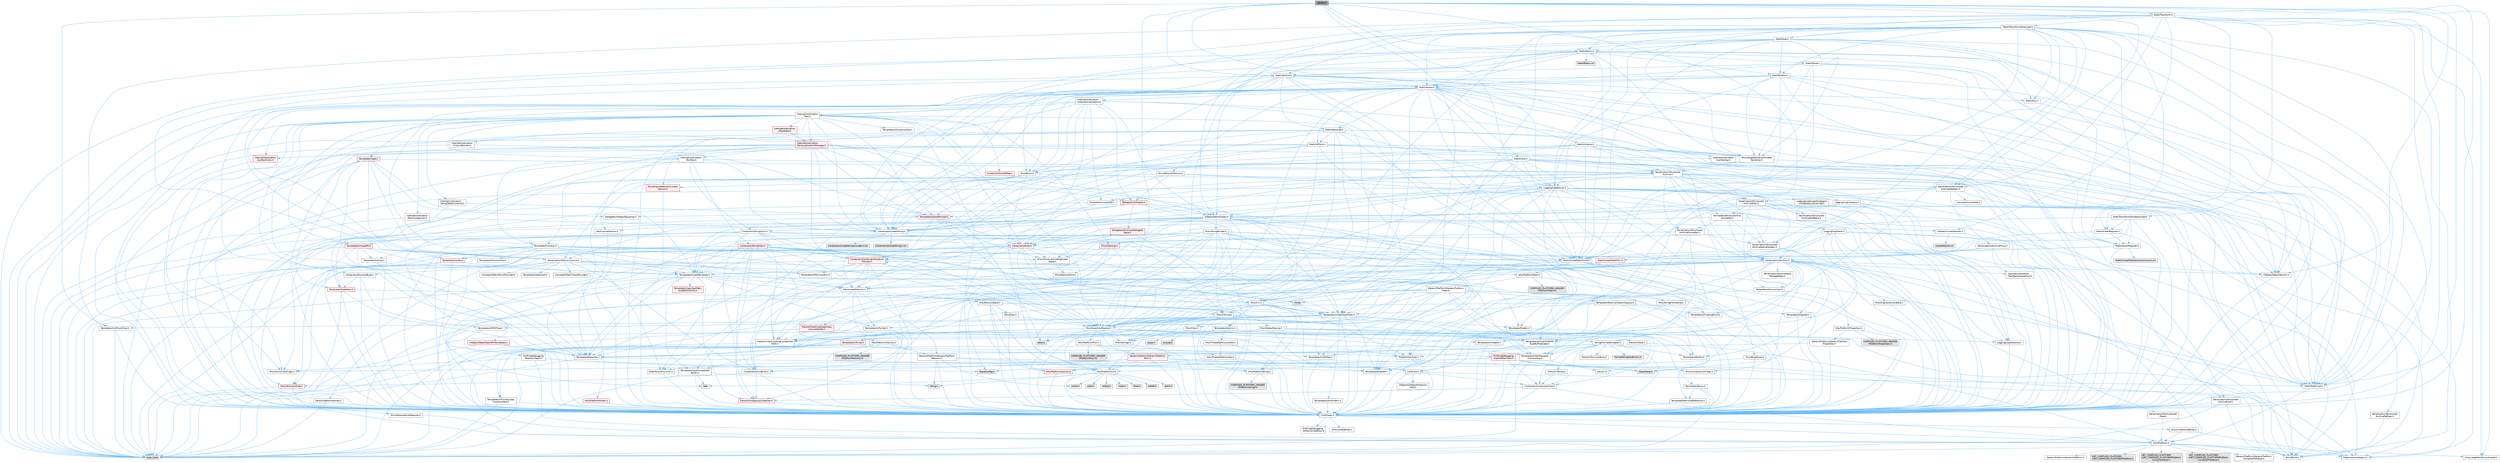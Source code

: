 digraph "Sphere.h"
{
 // INTERACTIVE_SVG=YES
 // LATEX_PDF_SIZE
  bgcolor="transparent";
  edge [fontname=Helvetica,fontsize=10,labelfontname=Helvetica,labelfontsize=10];
  node [fontname=Helvetica,fontsize=10,shape=box,height=0.2,width=0.4];
  Node1 [id="Node000001",label="Sphere.h",height=0.2,width=0.4,color="gray40", fillcolor="grey60", style="filled", fontcolor="black",tooltip=" "];
  Node1 -> Node2 [id="edge1_Node000001_Node000002",color="steelblue1",style="solid",tooltip=" "];
  Node2 [id="Node000002",label="CoreTypes.h",height=0.2,width=0.4,color="grey40", fillcolor="white", style="filled",URL="$dc/dec/CoreTypes_8h.html",tooltip=" "];
  Node2 -> Node3 [id="edge2_Node000002_Node000003",color="steelblue1",style="solid",tooltip=" "];
  Node3 [id="Node000003",label="HAL/Platform.h",height=0.2,width=0.4,color="grey40", fillcolor="white", style="filled",URL="$d9/dd0/Platform_8h.html",tooltip=" "];
  Node3 -> Node4 [id="edge3_Node000003_Node000004",color="steelblue1",style="solid",tooltip=" "];
  Node4 [id="Node000004",label="Misc/Build.h",height=0.2,width=0.4,color="grey40", fillcolor="white", style="filled",URL="$d3/dbb/Build_8h.html",tooltip=" "];
  Node3 -> Node5 [id="edge4_Node000003_Node000005",color="steelblue1",style="solid",tooltip=" "];
  Node5 [id="Node000005",label="Misc/LargeWorldCoordinates.h",height=0.2,width=0.4,color="grey40", fillcolor="white", style="filled",URL="$d2/dcb/LargeWorldCoordinates_8h.html",tooltip=" "];
  Node3 -> Node6 [id="edge5_Node000003_Node000006",color="steelblue1",style="solid",tooltip=" "];
  Node6 [id="Node000006",label="type_traits",height=0.2,width=0.4,color="grey60", fillcolor="#E0E0E0", style="filled",tooltip=" "];
  Node3 -> Node7 [id="edge6_Node000003_Node000007",color="steelblue1",style="solid",tooltip=" "];
  Node7 [id="Node000007",label="PreprocessorHelpers.h",height=0.2,width=0.4,color="grey40", fillcolor="white", style="filled",URL="$db/ddb/PreprocessorHelpers_8h.html",tooltip=" "];
  Node3 -> Node8 [id="edge7_Node000003_Node000008",color="steelblue1",style="solid",tooltip=" "];
  Node8 [id="Node000008",label="UBT_COMPILED_PLATFORM\l/UBT_COMPILED_PLATFORMPlatform\lCompilerPreSetup.h",height=0.2,width=0.4,color="grey60", fillcolor="#E0E0E0", style="filled",tooltip=" "];
  Node3 -> Node9 [id="edge8_Node000003_Node000009",color="steelblue1",style="solid",tooltip=" "];
  Node9 [id="Node000009",label="GenericPlatform/GenericPlatform\lCompilerPreSetup.h",height=0.2,width=0.4,color="grey40", fillcolor="white", style="filled",URL="$d9/dc8/GenericPlatformCompilerPreSetup_8h.html",tooltip=" "];
  Node3 -> Node10 [id="edge9_Node000003_Node000010",color="steelblue1",style="solid",tooltip=" "];
  Node10 [id="Node000010",label="GenericPlatform/GenericPlatform.h",height=0.2,width=0.4,color="grey40", fillcolor="white", style="filled",URL="$d6/d84/GenericPlatform_8h.html",tooltip=" "];
  Node3 -> Node11 [id="edge10_Node000003_Node000011",color="steelblue1",style="solid",tooltip=" "];
  Node11 [id="Node000011",label="UBT_COMPILED_PLATFORM\l/UBT_COMPILED_PLATFORMPlatform.h",height=0.2,width=0.4,color="grey60", fillcolor="#E0E0E0", style="filled",tooltip=" "];
  Node3 -> Node12 [id="edge11_Node000003_Node000012",color="steelblue1",style="solid",tooltip=" "];
  Node12 [id="Node000012",label="UBT_COMPILED_PLATFORM\l/UBT_COMPILED_PLATFORMPlatform\lCompilerSetup.h",height=0.2,width=0.4,color="grey60", fillcolor="#E0E0E0", style="filled",tooltip=" "];
  Node2 -> Node13 [id="edge12_Node000002_Node000013",color="steelblue1",style="solid",tooltip=" "];
  Node13 [id="Node000013",label="ProfilingDebugging\l/UMemoryDefines.h",height=0.2,width=0.4,color="grey40", fillcolor="white", style="filled",URL="$d2/da2/UMemoryDefines_8h.html",tooltip=" "];
  Node2 -> Node14 [id="edge13_Node000002_Node000014",color="steelblue1",style="solid",tooltip=" "];
  Node14 [id="Node000014",label="Misc/CoreMiscDefines.h",height=0.2,width=0.4,color="grey40", fillcolor="white", style="filled",URL="$da/d38/CoreMiscDefines_8h.html",tooltip=" "];
  Node14 -> Node3 [id="edge14_Node000014_Node000003",color="steelblue1",style="solid",tooltip=" "];
  Node14 -> Node7 [id="edge15_Node000014_Node000007",color="steelblue1",style="solid",tooltip=" "];
  Node2 -> Node15 [id="edge16_Node000002_Node000015",color="steelblue1",style="solid",tooltip=" "];
  Node15 [id="Node000015",label="Misc/CoreDefines.h",height=0.2,width=0.4,color="grey40", fillcolor="white", style="filled",URL="$d3/dd2/CoreDefines_8h.html",tooltip=" "];
  Node1 -> Node16 [id="edge17_Node000001_Node000016",color="steelblue1",style="solid",tooltip=" "];
  Node16 [id="Node000016",label="Math/MathFwd.h",height=0.2,width=0.4,color="grey40", fillcolor="white", style="filled",URL="$d2/d10/MathFwd_8h.html",tooltip=" "];
  Node16 -> Node3 [id="edge18_Node000016_Node000003",color="steelblue1",style="solid",tooltip=" "];
  Node1 -> Node17 [id="edge19_Node000001_Node000017",color="steelblue1",style="solid",tooltip=" "];
  Node17 [id="Node000017",label="Math/Matrix.h",height=0.2,width=0.4,color="grey40", fillcolor="white", style="filled",URL="$d3/db1/Matrix_8h.html",tooltip=" "];
  Node17 -> Node2 [id="edge20_Node000017_Node000002",color="steelblue1",style="solid",tooltip=" "];
  Node17 -> Node18 [id="edge21_Node000017_Node000018",color="steelblue1",style="solid",tooltip=" "];
  Node18 [id="Node000018",label="HAL/UnrealMemory.h",height=0.2,width=0.4,color="grey40", fillcolor="white", style="filled",URL="$d9/d96/UnrealMemory_8h.html",tooltip=" "];
  Node18 -> Node2 [id="edge22_Node000018_Node000002",color="steelblue1",style="solid",tooltip=" "];
  Node18 -> Node19 [id="edge23_Node000018_Node000019",color="steelblue1",style="solid",tooltip=" "];
  Node19 [id="Node000019",label="GenericPlatform/GenericPlatform\lMemory.h",height=0.2,width=0.4,color="grey40", fillcolor="white", style="filled",URL="$dd/d22/GenericPlatformMemory_8h.html",tooltip=" "];
  Node19 -> Node20 [id="edge24_Node000019_Node000020",color="steelblue1",style="solid",tooltip=" "];
  Node20 [id="Node000020",label="CoreFwd.h",height=0.2,width=0.4,color="grey40", fillcolor="white", style="filled",URL="$d1/d1e/CoreFwd_8h.html",tooltip=" "];
  Node20 -> Node2 [id="edge25_Node000020_Node000002",color="steelblue1",style="solid",tooltip=" "];
  Node20 -> Node21 [id="edge26_Node000020_Node000021",color="steelblue1",style="solid",tooltip=" "];
  Node21 [id="Node000021",label="Containers/ContainersFwd.h",height=0.2,width=0.4,color="grey40", fillcolor="white", style="filled",URL="$d4/d0a/ContainersFwd_8h.html",tooltip=" "];
  Node21 -> Node3 [id="edge27_Node000021_Node000003",color="steelblue1",style="solid",tooltip=" "];
  Node21 -> Node2 [id="edge28_Node000021_Node000002",color="steelblue1",style="solid",tooltip=" "];
  Node21 -> Node22 [id="edge29_Node000021_Node000022",color="steelblue1",style="solid",tooltip=" "];
  Node22 [id="Node000022",label="Traits/IsContiguousContainer.h",height=0.2,width=0.4,color="red", fillcolor="#FFF0F0", style="filled",URL="$d5/d3c/IsContiguousContainer_8h.html",tooltip=" "];
  Node22 -> Node2 [id="edge30_Node000022_Node000002",color="steelblue1",style="solid",tooltip=" "];
  Node20 -> Node16 [id="edge31_Node000020_Node000016",color="steelblue1",style="solid",tooltip=" "];
  Node20 -> Node25 [id="edge32_Node000020_Node000025",color="steelblue1",style="solid",tooltip=" "];
  Node25 [id="Node000025",label="UObject/UObjectHierarchy\lFwd.h",height=0.2,width=0.4,color="grey40", fillcolor="white", style="filled",URL="$d3/d13/UObjectHierarchyFwd_8h.html",tooltip=" "];
  Node19 -> Node2 [id="edge33_Node000019_Node000002",color="steelblue1",style="solid",tooltip=" "];
  Node19 -> Node26 [id="edge34_Node000019_Node000026",color="steelblue1",style="solid",tooltip=" "];
  Node26 [id="Node000026",label="HAL/PlatformString.h",height=0.2,width=0.4,color="grey40", fillcolor="white", style="filled",URL="$db/db5/PlatformString_8h.html",tooltip=" "];
  Node26 -> Node2 [id="edge35_Node000026_Node000002",color="steelblue1",style="solid",tooltip=" "];
  Node26 -> Node27 [id="edge36_Node000026_Node000027",color="steelblue1",style="solid",tooltip=" "];
  Node27 [id="Node000027",label="COMPILED_PLATFORM_HEADER\l(PlatformString.h)",height=0.2,width=0.4,color="grey60", fillcolor="#E0E0E0", style="filled",tooltip=" "];
  Node19 -> Node28 [id="edge37_Node000019_Node000028",color="steelblue1",style="solid",tooltip=" "];
  Node28 [id="Node000028",label="string.h",height=0.2,width=0.4,color="grey60", fillcolor="#E0E0E0", style="filled",tooltip=" "];
  Node19 -> Node29 [id="edge38_Node000019_Node000029",color="steelblue1",style="solid",tooltip=" "];
  Node29 [id="Node000029",label="wchar.h",height=0.2,width=0.4,color="grey60", fillcolor="#E0E0E0", style="filled",tooltip=" "];
  Node18 -> Node30 [id="edge39_Node000018_Node000030",color="steelblue1",style="solid",tooltip=" "];
  Node30 [id="Node000030",label="HAL/MemoryBase.h",height=0.2,width=0.4,color="grey40", fillcolor="white", style="filled",URL="$d6/d9f/MemoryBase_8h.html",tooltip=" "];
  Node30 -> Node2 [id="edge40_Node000030_Node000002",color="steelblue1",style="solid",tooltip=" "];
  Node30 -> Node31 [id="edge41_Node000030_Node000031",color="steelblue1",style="solid",tooltip=" "];
  Node31 [id="Node000031",label="HAL/PlatformAtomics.h",height=0.2,width=0.4,color="red", fillcolor="#FFF0F0", style="filled",URL="$d3/d36/PlatformAtomics_8h.html",tooltip=" "];
  Node31 -> Node2 [id="edge42_Node000031_Node000002",color="steelblue1",style="solid",tooltip=" "];
  Node30 -> Node34 [id="edge43_Node000030_Node000034",color="steelblue1",style="solid",tooltip=" "];
  Node34 [id="Node000034",label="HAL/PlatformCrt.h",height=0.2,width=0.4,color="grey40", fillcolor="white", style="filled",URL="$d8/d75/PlatformCrt_8h.html",tooltip=" "];
  Node34 -> Node35 [id="edge44_Node000034_Node000035",color="steelblue1",style="solid",tooltip=" "];
  Node35 [id="Node000035",label="new",height=0.2,width=0.4,color="grey60", fillcolor="#E0E0E0", style="filled",tooltip=" "];
  Node34 -> Node29 [id="edge45_Node000034_Node000029",color="steelblue1",style="solid",tooltip=" "];
  Node34 -> Node36 [id="edge46_Node000034_Node000036",color="steelblue1",style="solid",tooltip=" "];
  Node36 [id="Node000036",label="stddef.h",height=0.2,width=0.4,color="grey60", fillcolor="#E0E0E0", style="filled",tooltip=" "];
  Node34 -> Node37 [id="edge47_Node000034_Node000037",color="steelblue1",style="solid",tooltip=" "];
  Node37 [id="Node000037",label="stdlib.h",height=0.2,width=0.4,color="grey60", fillcolor="#E0E0E0", style="filled",tooltip=" "];
  Node34 -> Node38 [id="edge48_Node000034_Node000038",color="steelblue1",style="solid",tooltip=" "];
  Node38 [id="Node000038",label="stdio.h",height=0.2,width=0.4,color="grey60", fillcolor="#E0E0E0", style="filled",tooltip=" "];
  Node34 -> Node39 [id="edge49_Node000034_Node000039",color="steelblue1",style="solid",tooltip=" "];
  Node39 [id="Node000039",label="stdarg.h",height=0.2,width=0.4,color="grey60", fillcolor="#E0E0E0", style="filled",tooltip=" "];
  Node34 -> Node40 [id="edge50_Node000034_Node000040",color="steelblue1",style="solid",tooltip=" "];
  Node40 [id="Node000040",label="math.h",height=0.2,width=0.4,color="grey60", fillcolor="#E0E0E0", style="filled",tooltip=" "];
  Node34 -> Node41 [id="edge51_Node000034_Node000041",color="steelblue1",style="solid",tooltip=" "];
  Node41 [id="Node000041",label="float.h",height=0.2,width=0.4,color="grey60", fillcolor="#E0E0E0", style="filled",tooltip=" "];
  Node34 -> Node28 [id="edge52_Node000034_Node000028",color="steelblue1",style="solid",tooltip=" "];
  Node30 -> Node42 [id="edge53_Node000030_Node000042",color="steelblue1",style="solid",tooltip=" "];
  Node42 [id="Node000042",label="Misc/Exec.h",height=0.2,width=0.4,color="grey40", fillcolor="white", style="filled",URL="$de/ddb/Exec_8h.html",tooltip=" "];
  Node42 -> Node2 [id="edge54_Node000042_Node000002",color="steelblue1",style="solid",tooltip=" "];
  Node42 -> Node43 [id="edge55_Node000042_Node000043",color="steelblue1",style="solid",tooltip=" "];
  Node43 [id="Node000043",label="Misc/AssertionMacros.h",height=0.2,width=0.4,color="grey40", fillcolor="white", style="filled",URL="$d0/dfa/AssertionMacros_8h.html",tooltip=" "];
  Node43 -> Node2 [id="edge56_Node000043_Node000002",color="steelblue1",style="solid",tooltip=" "];
  Node43 -> Node3 [id="edge57_Node000043_Node000003",color="steelblue1",style="solid",tooltip=" "];
  Node43 -> Node44 [id="edge58_Node000043_Node000044",color="steelblue1",style="solid",tooltip=" "];
  Node44 [id="Node000044",label="HAL/PlatformMisc.h",height=0.2,width=0.4,color="grey40", fillcolor="white", style="filled",URL="$d0/df5/PlatformMisc_8h.html",tooltip=" "];
  Node44 -> Node2 [id="edge59_Node000044_Node000002",color="steelblue1",style="solid",tooltip=" "];
  Node44 -> Node45 [id="edge60_Node000044_Node000045",color="steelblue1",style="solid",tooltip=" "];
  Node45 [id="Node000045",label="GenericPlatform/GenericPlatform\lMisc.h",height=0.2,width=0.4,color="red", fillcolor="#FFF0F0", style="filled",URL="$db/d9a/GenericPlatformMisc_8h.html",tooltip=" "];
  Node45 -> Node46 [id="edge61_Node000045_Node000046",color="steelblue1",style="solid",tooltip=" "];
  Node46 [id="Node000046",label="Containers/StringFwd.h",height=0.2,width=0.4,color="grey40", fillcolor="white", style="filled",URL="$df/d37/StringFwd_8h.html",tooltip=" "];
  Node46 -> Node2 [id="edge62_Node000046_Node000002",color="steelblue1",style="solid",tooltip=" "];
  Node46 -> Node47 [id="edge63_Node000046_Node000047",color="steelblue1",style="solid",tooltip=" "];
  Node47 [id="Node000047",label="Traits/ElementType.h",height=0.2,width=0.4,color="red", fillcolor="#FFF0F0", style="filled",URL="$d5/d4f/ElementType_8h.html",tooltip=" "];
  Node47 -> Node3 [id="edge64_Node000047_Node000003",color="steelblue1",style="solid",tooltip=" "];
  Node47 -> Node6 [id="edge65_Node000047_Node000006",color="steelblue1",style="solid",tooltip=" "];
  Node46 -> Node22 [id="edge66_Node000046_Node000022",color="steelblue1",style="solid",tooltip=" "];
  Node45 -> Node20 [id="edge67_Node000045_Node000020",color="steelblue1",style="solid",tooltip=" "];
  Node45 -> Node2 [id="edge68_Node000045_Node000002",color="steelblue1",style="solid",tooltip=" "];
  Node45 -> Node34 [id="edge69_Node000045_Node000034",color="steelblue1",style="solid",tooltip=" "];
  Node45 -> Node49 [id="edge70_Node000045_Node000049",color="steelblue1",style="solid",tooltip=" "];
  Node49 [id="Node000049",label="Math/NumericLimits.h",height=0.2,width=0.4,color="grey40", fillcolor="white", style="filled",URL="$df/d1b/NumericLimits_8h.html",tooltip=" "];
  Node49 -> Node2 [id="edge71_Node000049_Node000002",color="steelblue1",style="solid",tooltip=" "];
  Node45 -> Node50 [id="edge72_Node000045_Node000050",color="steelblue1",style="solid",tooltip=" "];
  Node50 [id="Node000050",label="Misc/CompressionFlags.h",height=0.2,width=0.4,color="grey40", fillcolor="white", style="filled",URL="$d9/d76/CompressionFlags_8h.html",tooltip=" "];
  Node45 -> Node51 [id="edge73_Node000045_Node000051",color="steelblue1",style="solid",tooltip=" "];
  Node51 [id="Node000051",label="Misc/EnumClassFlags.h",height=0.2,width=0.4,color="grey40", fillcolor="white", style="filled",URL="$d8/de7/EnumClassFlags_8h.html",tooltip=" "];
  Node44 -> Node54 [id="edge74_Node000044_Node000054",color="steelblue1",style="solid",tooltip=" "];
  Node54 [id="Node000054",label="COMPILED_PLATFORM_HEADER\l(PlatformMisc.h)",height=0.2,width=0.4,color="grey60", fillcolor="#E0E0E0", style="filled",tooltip=" "];
  Node44 -> Node55 [id="edge75_Node000044_Node000055",color="steelblue1",style="solid",tooltip=" "];
  Node55 [id="Node000055",label="ProfilingDebugging\l/CpuProfilerTrace.h",height=0.2,width=0.4,color="red", fillcolor="#FFF0F0", style="filled",URL="$da/dcb/CpuProfilerTrace_8h.html",tooltip=" "];
  Node55 -> Node2 [id="edge76_Node000055_Node000002",color="steelblue1",style="solid",tooltip=" "];
  Node55 -> Node21 [id="edge77_Node000055_Node000021",color="steelblue1",style="solid",tooltip=" "];
  Node55 -> Node31 [id="edge78_Node000055_Node000031",color="steelblue1",style="solid",tooltip=" "];
  Node55 -> Node7 [id="edge79_Node000055_Node000007",color="steelblue1",style="solid",tooltip=" "];
  Node55 -> Node4 [id="edge80_Node000055_Node000004",color="steelblue1",style="solid",tooltip=" "];
  Node55 -> Node56 [id="edge81_Node000055_Node000056",color="steelblue1",style="solid",tooltip=" "];
  Node56 [id="Node000056",label="Trace/Config.h",height=0.2,width=0.4,color="grey60", fillcolor="#E0E0E0", style="filled",tooltip=" "];
  Node55 -> Node59 [id="edge82_Node000055_Node000059",color="steelblue1",style="solid",tooltip=" "];
  Node59 [id="Node000059",label="Trace/Trace.h",height=0.2,width=0.4,color="grey60", fillcolor="#E0E0E0", style="filled",tooltip=" "];
  Node43 -> Node7 [id="edge83_Node000043_Node000007",color="steelblue1",style="solid",tooltip=" "];
  Node43 -> Node60 [id="edge84_Node000043_Node000060",color="steelblue1",style="solid",tooltip=" "];
  Node60 [id="Node000060",label="Templates/EnableIf.h",height=0.2,width=0.4,color="grey40", fillcolor="white", style="filled",URL="$d7/d60/EnableIf_8h.html",tooltip=" "];
  Node60 -> Node2 [id="edge85_Node000060_Node000002",color="steelblue1",style="solid",tooltip=" "];
  Node43 -> Node61 [id="edge86_Node000043_Node000061",color="steelblue1",style="solid",tooltip=" "];
  Node61 [id="Node000061",label="Templates/IsArrayOrRefOf\lTypeByPredicate.h",height=0.2,width=0.4,color="grey40", fillcolor="white", style="filled",URL="$d6/da1/IsArrayOrRefOfTypeByPredicate_8h.html",tooltip=" "];
  Node61 -> Node2 [id="edge87_Node000061_Node000002",color="steelblue1",style="solid",tooltip=" "];
  Node43 -> Node62 [id="edge88_Node000043_Node000062",color="steelblue1",style="solid",tooltip=" "];
  Node62 [id="Node000062",label="Templates/IsValidVariadic\lFunctionArg.h",height=0.2,width=0.4,color="grey40", fillcolor="white", style="filled",URL="$d0/dc8/IsValidVariadicFunctionArg_8h.html",tooltip=" "];
  Node62 -> Node2 [id="edge89_Node000062_Node000002",color="steelblue1",style="solid",tooltip=" "];
  Node62 -> Node63 [id="edge90_Node000062_Node000063",color="steelblue1",style="solid",tooltip=" "];
  Node63 [id="Node000063",label="IsEnum.h",height=0.2,width=0.4,color="grey40", fillcolor="white", style="filled",URL="$d4/de5/IsEnum_8h.html",tooltip=" "];
  Node62 -> Node6 [id="edge91_Node000062_Node000006",color="steelblue1",style="solid",tooltip=" "];
  Node43 -> Node64 [id="edge92_Node000043_Node000064",color="steelblue1",style="solid",tooltip=" "];
  Node64 [id="Node000064",label="Traits/IsCharEncodingCompatible\lWith.h",height=0.2,width=0.4,color="grey40", fillcolor="white", style="filled",URL="$df/dd1/IsCharEncodingCompatibleWith_8h.html",tooltip=" "];
  Node64 -> Node6 [id="edge93_Node000064_Node000006",color="steelblue1",style="solid",tooltip=" "];
  Node64 -> Node65 [id="edge94_Node000064_Node000065",color="steelblue1",style="solid",tooltip=" "];
  Node65 [id="Node000065",label="Traits/IsCharType.h",height=0.2,width=0.4,color="grey40", fillcolor="white", style="filled",URL="$db/d51/IsCharType_8h.html",tooltip=" "];
  Node65 -> Node2 [id="edge95_Node000065_Node000002",color="steelblue1",style="solid",tooltip=" "];
  Node43 -> Node66 [id="edge96_Node000043_Node000066",color="steelblue1",style="solid",tooltip=" "];
  Node66 [id="Node000066",label="Misc/VarArgs.h",height=0.2,width=0.4,color="grey40", fillcolor="white", style="filled",URL="$d5/d6f/VarArgs_8h.html",tooltip=" "];
  Node66 -> Node2 [id="edge97_Node000066_Node000002",color="steelblue1",style="solid",tooltip=" "];
  Node43 -> Node67 [id="edge98_Node000043_Node000067",color="steelblue1",style="solid",tooltip=" "];
  Node67 [id="Node000067",label="String/FormatStringSan.h",height=0.2,width=0.4,color="grey40", fillcolor="white", style="filled",URL="$d3/d8b/FormatStringSan_8h.html",tooltip=" "];
  Node67 -> Node6 [id="edge99_Node000067_Node000006",color="steelblue1",style="solid",tooltip=" "];
  Node67 -> Node2 [id="edge100_Node000067_Node000002",color="steelblue1",style="solid",tooltip=" "];
  Node67 -> Node68 [id="edge101_Node000067_Node000068",color="steelblue1",style="solid",tooltip=" "];
  Node68 [id="Node000068",label="Templates/Requires.h",height=0.2,width=0.4,color="grey40", fillcolor="white", style="filled",URL="$dc/d96/Requires_8h.html",tooltip=" "];
  Node68 -> Node60 [id="edge102_Node000068_Node000060",color="steelblue1",style="solid",tooltip=" "];
  Node68 -> Node6 [id="edge103_Node000068_Node000006",color="steelblue1",style="solid",tooltip=" "];
  Node67 -> Node69 [id="edge104_Node000067_Node000069",color="steelblue1",style="solid",tooltip=" "];
  Node69 [id="Node000069",label="Templates/Identity.h",height=0.2,width=0.4,color="grey40", fillcolor="white", style="filled",URL="$d0/dd5/Identity_8h.html",tooltip=" "];
  Node67 -> Node62 [id="edge105_Node000067_Node000062",color="steelblue1",style="solid",tooltip=" "];
  Node67 -> Node65 [id="edge106_Node000067_Node000065",color="steelblue1",style="solid",tooltip=" "];
  Node67 -> Node70 [id="edge107_Node000067_Node000070",color="steelblue1",style="solid",tooltip=" "];
  Node70 [id="Node000070",label="Traits/IsTEnumAsByte.h",height=0.2,width=0.4,color="grey40", fillcolor="white", style="filled",URL="$d1/de6/IsTEnumAsByte_8h.html",tooltip=" "];
  Node67 -> Node71 [id="edge108_Node000067_Node000071",color="steelblue1",style="solid",tooltip=" "];
  Node71 [id="Node000071",label="Traits/IsTString.h",height=0.2,width=0.4,color="grey40", fillcolor="white", style="filled",URL="$d0/df8/IsTString_8h.html",tooltip=" "];
  Node71 -> Node21 [id="edge109_Node000071_Node000021",color="steelblue1",style="solid",tooltip=" "];
  Node67 -> Node21 [id="edge110_Node000067_Node000021",color="steelblue1",style="solid",tooltip=" "];
  Node67 -> Node72 [id="edge111_Node000067_Node000072",color="steelblue1",style="solid",tooltip=" "];
  Node72 [id="Node000072",label="FormatStringSanErrors.inl",height=0.2,width=0.4,color="grey60", fillcolor="#E0E0E0", style="filled",tooltip=" "];
  Node43 -> Node73 [id="edge112_Node000043_Node000073",color="steelblue1",style="solid",tooltip=" "];
  Node73 [id="Node000073",label="atomic",height=0.2,width=0.4,color="grey60", fillcolor="#E0E0E0", style="filled",tooltip=" "];
  Node30 -> Node74 [id="edge113_Node000030_Node000074",color="steelblue1",style="solid",tooltip=" "];
  Node74 [id="Node000074",label="Misc/OutputDevice.h",height=0.2,width=0.4,color="grey40", fillcolor="white", style="filled",URL="$d7/d32/OutputDevice_8h.html",tooltip=" "];
  Node74 -> Node20 [id="edge114_Node000074_Node000020",color="steelblue1",style="solid",tooltip=" "];
  Node74 -> Node2 [id="edge115_Node000074_Node000002",color="steelblue1",style="solid",tooltip=" "];
  Node74 -> Node75 [id="edge116_Node000074_Node000075",color="steelblue1",style="solid",tooltip=" "];
  Node75 [id="Node000075",label="Logging/LogVerbosity.h",height=0.2,width=0.4,color="grey40", fillcolor="white", style="filled",URL="$d2/d8f/LogVerbosity_8h.html",tooltip=" "];
  Node75 -> Node2 [id="edge117_Node000075_Node000002",color="steelblue1",style="solid",tooltip=" "];
  Node74 -> Node66 [id="edge118_Node000074_Node000066",color="steelblue1",style="solid",tooltip=" "];
  Node74 -> Node61 [id="edge119_Node000074_Node000061",color="steelblue1",style="solid",tooltip=" "];
  Node74 -> Node62 [id="edge120_Node000074_Node000062",color="steelblue1",style="solid",tooltip=" "];
  Node74 -> Node64 [id="edge121_Node000074_Node000064",color="steelblue1",style="solid",tooltip=" "];
  Node30 -> Node76 [id="edge122_Node000030_Node000076",color="steelblue1",style="solid",tooltip=" "];
  Node76 [id="Node000076",label="Templates/Atomic.h",height=0.2,width=0.4,color="grey40", fillcolor="white", style="filled",URL="$d3/d91/Atomic_8h.html",tooltip=" "];
  Node76 -> Node77 [id="edge123_Node000076_Node000077",color="steelblue1",style="solid",tooltip=" "];
  Node77 [id="Node000077",label="HAL/ThreadSafeCounter.h",height=0.2,width=0.4,color="grey40", fillcolor="white", style="filled",URL="$dc/dc9/ThreadSafeCounter_8h.html",tooltip=" "];
  Node77 -> Node2 [id="edge124_Node000077_Node000002",color="steelblue1",style="solid",tooltip=" "];
  Node77 -> Node31 [id="edge125_Node000077_Node000031",color="steelblue1",style="solid",tooltip=" "];
  Node76 -> Node78 [id="edge126_Node000076_Node000078",color="steelblue1",style="solid",tooltip=" "];
  Node78 [id="Node000078",label="HAL/ThreadSafeCounter64.h",height=0.2,width=0.4,color="grey40", fillcolor="white", style="filled",URL="$d0/d12/ThreadSafeCounter64_8h.html",tooltip=" "];
  Node78 -> Node2 [id="edge127_Node000078_Node000002",color="steelblue1",style="solid",tooltip=" "];
  Node78 -> Node77 [id="edge128_Node000078_Node000077",color="steelblue1",style="solid",tooltip=" "];
  Node76 -> Node79 [id="edge129_Node000076_Node000079",color="steelblue1",style="solid",tooltip=" "];
  Node79 [id="Node000079",label="Templates/IsIntegral.h",height=0.2,width=0.4,color="grey40", fillcolor="white", style="filled",URL="$da/d64/IsIntegral_8h.html",tooltip=" "];
  Node79 -> Node2 [id="edge130_Node000079_Node000002",color="steelblue1",style="solid",tooltip=" "];
  Node76 -> Node80 [id="edge131_Node000076_Node000080",color="steelblue1",style="solid",tooltip=" "];
  Node80 [id="Node000080",label="Templates/IsTrivial.h",height=0.2,width=0.4,color="red", fillcolor="#FFF0F0", style="filled",URL="$da/d4c/IsTrivial_8h.html",tooltip=" "];
  Node80 -> Node81 [id="edge132_Node000080_Node000081",color="steelblue1",style="solid",tooltip=" "];
  Node81 [id="Node000081",label="Templates/AndOrNot.h",height=0.2,width=0.4,color="grey40", fillcolor="white", style="filled",URL="$db/d0a/AndOrNot_8h.html",tooltip=" "];
  Node81 -> Node2 [id="edge133_Node000081_Node000002",color="steelblue1",style="solid",tooltip=" "];
  Node80 -> Node82 [id="edge134_Node000080_Node000082",color="steelblue1",style="solid",tooltip=" "];
  Node82 [id="Node000082",label="Templates/IsTriviallyCopy\lConstructible.h",height=0.2,width=0.4,color="grey40", fillcolor="white", style="filled",URL="$d3/d78/IsTriviallyCopyConstructible_8h.html",tooltip=" "];
  Node82 -> Node2 [id="edge135_Node000082_Node000002",color="steelblue1",style="solid",tooltip=" "];
  Node82 -> Node6 [id="edge136_Node000082_Node000006",color="steelblue1",style="solid",tooltip=" "];
  Node80 -> Node6 [id="edge137_Node000080_Node000006",color="steelblue1",style="solid",tooltip=" "];
  Node76 -> Node84 [id="edge138_Node000076_Node000084",color="steelblue1",style="solid",tooltip=" "];
  Node84 [id="Node000084",label="Traits/IntType.h",height=0.2,width=0.4,color="grey40", fillcolor="white", style="filled",URL="$d7/deb/IntType_8h.html",tooltip=" "];
  Node84 -> Node3 [id="edge139_Node000084_Node000003",color="steelblue1",style="solid",tooltip=" "];
  Node76 -> Node73 [id="edge140_Node000076_Node000073",color="steelblue1",style="solid",tooltip=" "];
  Node18 -> Node85 [id="edge141_Node000018_Node000085",color="steelblue1",style="solid",tooltip=" "];
  Node85 [id="Node000085",label="HAL/PlatformMemory.h",height=0.2,width=0.4,color="grey40", fillcolor="white", style="filled",URL="$de/d68/PlatformMemory_8h.html",tooltip=" "];
  Node85 -> Node2 [id="edge142_Node000085_Node000002",color="steelblue1",style="solid",tooltip=" "];
  Node85 -> Node19 [id="edge143_Node000085_Node000019",color="steelblue1",style="solid",tooltip=" "];
  Node85 -> Node86 [id="edge144_Node000085_Node000086",color="steelblue1",style="solid",tooltip=" "];
  Node86 [id="Node000086",label="COMPILED_PLATFORM_HEADER\l(PlatformMemory.h)",height=0.2,width=0.4,color="grey60", fillcolor="#E0E0E0", style="filled",tooltip=" "];
  Node18 -> Node87 [id="edge145_Node000018_Node000087",color="steelblue1",style="solid",tooltip=" "];
  Node87 [id="Node000087",label="ProfilingDebugging\l/MemoryTrace.h",height=0.2,width=0.4,color="grey40", fillcolor="white", style="filled",URL="$da/dd7/MemoryTrace_8h.html",tooltip=" "];
  Node87 -> Node3 [id="edge146_Node000087_Node000003",color="steelblue1",style="solid",tooltip=" "];
  Node87 -> Node51 [id="edge147_Node000087_Node000051",color="steelblue1",style="solid",tooltip=" "];
  Node87 -> Node56 [id="edge148_Node000087_Node000056",color="steelblue1",style="solid",tooltip=" "];
  Node87 -> Node59 [id="edge149_Node000087_Node000059",color="steelblue1",style="solid",tooltip=" "];
  Node18 -> Node88 [id="edge150_Node000018_Node000088",color="steelblue1",style="solid",tooltip=" "];
  Node88 [id="Node000088",label="Templates/IsPointer.h",height=0.2,width=0.4,color="grey40", fillcolor="white", style="filled",URL="$d7/d05/IsPointer_8h.html",tooltip=" "];
  Node88 -> Node2 [id="edge151_Node000088_Node000002",color="steelblue1",style="solid",tooltip=" "];
  Node17 -> Node89 [id="edge152_Node000017_Node000089",color="steelblue1",style="solid",tooltip=" "];
  Node89 [id="Node000089",label="Math/UnrealMathUtility.h",height=0.2,width=0.4,color="grey40", fillcolor="white", style="filled",URL="$db/db8/UnrealMathUtility_8h.html",tooltip=" "];
  Node89 -> Node2 [id="edge153_Node000089_Node000002",color="steelblue1",style="solid",tooltip=" "];
  Node89 -> Node43 [id="edge154_Node000089_Node000043",color="steelblue1",style="solid",tooltip=" "];
  Node89 -> Node90 [id="edge155_Node000089_Node000090",color="steelblue1",style="solid",tooltip=" "];
  Node90 [id="Node000090",label="HAL/PlatformMath.h",height=0.2,width=0.4,color="grey40", fillcolor="white", style="filled",URL="$dc/d53/PlatformMath_8h.html",tooltip=" "];
  Node90 -> Node2 [id="edge156_Node000090_Node000002",color="steelblue1",style="solid",tooltip=" "];
  Node90 -> Node91 [id="edge157_Node000090_Node000091",color="steelblue1",style="solid",tooltip=" "];
  Node91 [id="Node000091",label="GenericPlatform/GenericPlatform\lMath.h",height=0.2,width=0.4,color="grey40", fillcolor="white", style="filled",URL="$d5/d79/GenericPlatformMath_8h.html",tooltip=" "];
  Node91 -> Node2 [id="edge158_Node000091_Node000002",color="steelblue1",style="solid",tooltip=" "];
  Node91 -> Node21 [id="edge159_Node000091_Node000021",color="steelblue1",style="solid",tooltip=" "];
  Node91 -> Node34 [id="edge160_Node000091_Node000034",color="steelblue1",style="solid",tooltip=" "];
  Node91 -> Node81 [id="edge161_Node000091_Node000081",color="steelblue1",style="solid",tooltip=" "];
  Node91 -> Node92 [id="edge162_Node000091_Node000092",color="steelblue1",style="solid",tooltip=" "];
  Node92 [id="Node000092",label="Templates/Decay.h",height=0.2,width=0.4,color="grey40", fillcolor="white", style="filled",URL="$dd/d0f/Decay_8h.html",tooltip=" "];
  Node92 -> Node2 [id="edge163_Node000092_Node000002",color="steelblue1",style="solid",tooltip=" "];
  Node92 -> Node93 [id="edge164_Node000092_Node000093",color="steelblue1",style="solid",tooltip=" "];
  Node93 [id="Node000093",label="Templates/RemoveReference.h",height=0.2,width=0.4,color="grey40", fillcolor="white", style="filled",URL="$da/dbe/RemoveReference_8h.html",tooltip=" "];
  Node93 -> Node2 [id="edge165_Node000093_Node000002",color="steelblue1",style="solid",tooltip=" "];
  Node92 -> Node6 [id="edge166_Node000092_Node000006",color="steelblue1",style="solid",tooltip=" "];
  Node91 -> Node94 [id="edge167_Node000091_Node000094",color="steelblue1",style="solid",tooltip=" "];
  Node94 [id="Node000094",label="Templates/IsFloatingPoint.h",height=0.2,width=0.4,color="grey40", fillcolor="white", style="filled",URL="$d3/d11/IsFloatingPoint_8h.html",tooltip=" "];
  Node94 -> Node2 [id="edge168_Node000094_Node000002",color="steelblue1",style="solid",tooltip=" "];
  Node91 -> Node95 [id="edge169_Node000091_Node000095",color="steelblue1",style="solid",tooltip=" "];
  Node95 [id="Node000095",label="Templates/UnrealTypeTraits.h",height=0.2,width=0.4,color="grey40", fillcolor="white", style="filled",URL="$d2/d2d/UnrealTypeTraits_8h.html",tooltip=" "];
  Node95 -> Node2 [id="edge170_Node000095_Node000002",color="steelblue1",style="solid",tooltip=" "];
  Node95 -> Node88 [id="edge171_Node000095_Node000088",color="steelblue1",style="solid",tooltip=" "];
  Node95 -> Node43 [id="edge172_Node000095_Node000043",color="steelblue1",style="solid",tooltip=" "];
  Node95 -> Node81 [id="edge173_Node000095_Node000081",color="steelblue1",style="solid",tooltip=" "];
  Node95 -> Node60 [id="edge174_Node000095_Node000060",color="steelblue1",style="solid",tooltip=" "];
  Node95 -> Node96 [id="edge175_Node000095_Node000096",color="steelblue1",style="solid",tooltip=" "];
  Node96 [id="Node000096",label="Templates/IsArithmetic.h",height=0.2,width=0.4,color="grey40", fillcolor="white", style="filled",URL="$d2/d5d/IsArithmetic_8h.html",tooltip=" "];
  Node96 -> Node2 [id="edge176_Node000096_Node000002",color="steelblue1",style="solid",tooltip=" "];
  Node95 -> Node63 [id="edge177_Node000095_Node000063",color="steelblue1",style="solid",tooltip=" "];
  Node95 -> Node97 [id="edge178_Node000095_Node000097",color="steelblue1",style="solid",tooltip=" "];
  Node97 [id="Node000097",label="Templates/Models.h",height=0.2,width=0.4,color="grey40", fillcolor="white", style="filled",URL="$d3/d0c/Models_8h.html",tooltip=" "];
  Node97 -> Node69 [id="edge179_Node000097_Node000069",color="steelblue1",style="solid",tooltip=" "];
  Node95 -> Node98 [id="edge180_Node000095_Node000098",color="steelblue1",style="solid",tooltip=" "];
  Node98 [id="Node000098",label="Templates/IsPODType.h",height=0.2,width=0.4,color="grey40", fillcolor="white", style="filled",URL="$d7/db1/IsPODType_8h.html",tooltip=" "];
  Node98 -> Node2 [id="edge181_Node000098_Node000002",color="steelblue1",style="solid",tooltip=" "];
  Node95 -> Node99 [id="edge182_Node000095_Node000099",color="steelblue1",style="solid",tooltip=" "];
  Node99 [id="Node000099",label="Templates/IsUECoreType.h",height=0.2,width=0.4,color="grey40", fillcolor="white", style="filled",URL="$d1/db8/IsUECoreType_8h.html",tooltip=" "];
  Node99 -> Node2 [id="edge183_Node000099_Node000002",color="steelblue1",style="solid",tooltip=" "];
  Node99 -> Node6 [id="edge184_Node000099_Node000006",color="steelblue1",style="solid",tooltip=" "];
  Node95 -> Node82 [id="edge185_Node000095_Node000082",color="steelblue1",style="solid",tooltip=" "];
  Node91 -> Node68 [id="edge186_Node000091_Node000068",color="steelblue1",style="solid",tooltip=" "];
  Node91 -> Node100 [id="edge187_Node000091_Node000100",color="steelblue1",style="solid",tooltip=" "];
  Node100 [id="Node000100",label="Templates/ResolveTypeAmbiguity.h",height=0.2,width=0.4,color="grey40", fillcolor="white", style="filled",URL="$df/d1f/ResolveTypeAmbiguity_8h.html",tooltip=" "];
  Node100 -> Node2 [id="edge188_Node000100_Node000002",color="steelblue1",style="solid",tooltip=" "];
  Node100 -> Node94 [id="edge189_Node000100_Node000094",color="steelblue1",style="solid",tooltip=" "];
  Node100 -> Node95 [id="edge190_Node000100_Node000095",color="steelblue1",style="solid",tooltip=" "];
  Node100 -> Node101 [id="edge191_Node000100_Node000101",color="steelblue1",style="solid",tooltip=" "];
  Node101 [id="Node000101",label="Templates/IsSigned.h",height=0.2,width=0.4,color="grey40", fillcolor="white", style="filled",URL="$d8/dd8/IsSigned_8h.html",tooltip=" "];
  Node101 -> Node2 [id="edge192_Node000101_Node000002",color="steelblue1",style="solid",tooltip=" "];
  Node100 -> Node79 [id="edge193_Node000100_Node000079",color="steelblue1",style="solid",tooltip=" "];
  Node100 -> Node68 [id="edge194_Node000100_Node000068",color="steelblue1",style="solid",tooltip=" "];
  Node91 -> Node102 [id="edge195_Node000091_Node000102",color="steelblue1",style="solid",tooltip=" "];
  Node102 [id="Node000102",label="Templates/TypeCompatible\lBytes.h",height=0.2,width=0.4,color="grey40", fillcolor="white", style="filled",URL="$df/d0a/TypeCompatibleBytes_8h.html",tooltip=" "];
  Node102 -> Node2 [id="edge196_Node000102_Node000002",color="steelblue1",style="solid",tooltip=" "];
  Node102 -> Node28 [id="edge197_Node000102_Node000028",color="steelblue1",style="solid",tooltip=" "];
  Node102 -> Node35 [id="edge198_Node000102_Node000035",color="steelblue1",style="solid",tooltip=" "];
  Node102 -> Node6 [id="edge199_Node000102_Node000006",color="steelblue1",style="solid",tooltip=" "];
  Node91 -> Node103 [id="edge200_Node000091_Node000103",color="steelblue1",style="solid",tooltip=" "];
  Node103 [id="Node000103",label="limits",height=0.2,width=0.4,color="grey60", fillcolor="#E0E0E0", style="filled",tooltip=" "];
  Node91 -> Node6 [id="edge201_Node000091_Node000006",color="steelblue1",style="solid",tooltip=" "];
  Node90 -> Node104 [id="edge202_Node000090_Node000104",color="steelblue1",style="solid",tooltip=" "];
  Node104 [id="Node000104",label="COMPILED_PLATFORM_HEADER\l(PlatformMath.h)",height=0.2,width=0.4,color="grey60", fillcolor="#E0E0E0", style="filled",tooltip=" "];
  Node89 -> Node16 [id="edge203_Node000089_Node000016",color="steelblue1",style="solid",tooltip=" "];
  Node89 -> Node69 [id="edge204_Node000089_Node000069",color="steelblue1",style="solid",tooltip=" "];
  Node89 -> Node68 [id="edge205_Node000089_Node000068",color="steelblue1",style="solid",tooltip=" "];
  Node17 -> Node105 [id="edge206_Node000017_Node000105",color="steelblue1",style="solid",tooltip=" "];
  Node105 [id="Node000105",label="Containers/UnrealString.h",height=0.2,width=0.4,color="grey40", fillcolor="white", style="filled",URL="$d5/dba/UnrealString_8h.html",tooltip=" "];
  Node105 -> Node106 [id="edge207_Node000105_Node000106",color="steelblue1",style="solid",tooltip=" "];
  Node106 [id="Node000106",label="Containers/UnrealStringIncludes.h.inl",height=0.2,width=0.4,color="grey60", fillcolor="#E0E0E0", style="filled",tooltip=" "];
  Node105 -> Node107 [id="edge208_Node000105_Node000107",color="steelblue1",style="solid",tooltip=" "];
  Node107 [id="Node000107",label="Containers/UnrealString.h.inl",height=0.2,width=0.4,color="grey60", fillcolor="#E0E0E0", style="filled",tooltip=" "];
  Node105 -> Node108 [id="edge209_Node000105_Node000108",color="steelblue1",style="solid",tooltip=" "];
  Node108 [id="Node000108",label="Misc/StringFormatArg.h",height=0.2,width=0.4,color="grey40", fillcolor="white", style="filled",URL="$d2/d16/StringFormatArg_8h.html",tooltip=" "];
  Node108 -> Node21 [id="edge210_Node000108_Node000021",color="steelblue1",style="solid",tooltip=" "];
  Node17 -> Node16 [id="edge211_Node000017_Node000016",color="steelblue1",style="solid",tooltip=" "];
  Node17 -> Node109 [id="edge212_Node000017_Node000109",color="steelblue1",style="solid",tooltip=" "];
  Node109 [id="Node000109",label="Math/Vector.h",height=0.2,width=0.4,color="grey40", fillcolor="white", style="filled",URL="$d6/dbe/Vector_8h.html",tooltip=" "];
  Node109 -> Node2 [id="edge213_Node000109_Node000002",color="steelblue1",style="solid",tooltip=" "];
  Node109 -> Node43 [id="edge214_Node000109_Node000043",color="steelblue1",style="solid",tooltip=" "];
  Node109 -> Node16 [id="edge215_Node000109_Node000016",color="steelblue1",style="solid",tooltip=" "];
  Node109 -> Node49 [id="edge216_Node000109_Node000049",color="steelblue1",style="solid",tooltip=" "];
  Node109 -> Node110 [id="edge217_Node000109_Node000110",color="steelblue1",style="solid",tooltip=" "];
  Node110 [id="Node000110",label="Misc/Crc.h",height=0.2,width=0.4,color="grey40", fillcolor="white", style="filled",URL="$d4/dd2/Crc_8h.html",tooltip=" "];
  Node110 -> Node2 [id="edge218_Node000110_Node000002",color="steelblue1",style="solid",tooltip=" "];
  Node110 -> Node26 [id="edge219_Node000110_Node000026",color="steelblue1",style="solid",tooltip=" "];
  Node110 -> Node43 [id="edge220_Node000110_Node000043",color="steelblue1",style="solid",tooltip=" "];
  Node110 -> Node111 [id="edge221_Node000110_Node000111",color="steelblue1",style="solid",tooltip=" "];
  Node111 [id="Node000111",label="Misc/CString.h",height=0.2,width=0.4,color="grey40", fillcolor="white", style="filled",URL="$d2/d49/CString_8h.html",tooltip=" "];
  Node111 -> Node2 [id="edge222_Node000111_Node000002",color="steelblue1",style="solid",tooltip=" "];
  Node111 -> Node34 [id="edge223_Node000111_Node000034",color="steelblue1",style="solid",tooltip=" "];
  Node111 -> Node26 [id="edge224_Node000111_Node000026",color="steelblue1",style="solid",tooltip=" "];
  Node111 -> Node43 [id="edge225_Node000111_Node000043",color="steelblue1",style="solid",tooltip=" "];
  Node111 -> Node112 [id="edge226_Node000111_Node000112",color="steelblue1",style="solid",tooltip=" "];
  Node112 [id="Node000112",label="Misc/Char.h",height=0.2,width=0.4,color="grey40", fillcolor="white", style="filled",URL="$d0/d58/Char_8h.html",tooltip=" "];
  Node112 -> Node2 [id="edge227_Node000112_Node000002",color="steelblue1",style="solid",tooltip=" "];
  Node112 -> Node84 [id="edge228_Node000112_Node000084",color="steelblue1",style="solid",tooltip=" "];
  Node112 -> Node113 [id="edge229_Node000112_Node000113",color="steelblue1",style="solid",tooltip=" "];
  Node113 [id="Node000113",label="ctype.h",height=0.2,width=0.4,color="grey60", fillcolor="#E0E0E0", style="filled",tooltip=" "];
  Node112 -> Node114 [id="edge230_Node000112_Node000114",color="steelblue1",style="solid",tooltip=" "];
  Node114 [id="Node000114",label="wctype.h",height=0.2,width=0.4,color="grey60", fillcolor="#E0E0E0", style="filled",tooltip=" "];
  Node112 -> Node6 [id="edge231_Node000112_Node000006",color="steelblue1",style="solid",tooltip=" "];
  Node111 -> Node66 [id="edge232_Node000111_Node000066",color="steelblue1",style="solid",tooltip=" "];
  Node111 -> Node61 [id="edge233_Node000111_Node000061",color="steelblue1",style="solid",tooltip=" "];
  Node111 -> Node62 [id="edge234_Node000111_Node000062",color="steelblue1",style="solid",tooltip=" "];
  Node111 -> Node64 [id="edge235_Node000111_Node000064",color="steelblue1",style="solid",tooltip=" "];
  Node110 -> Node112 [id="edge236_Node000110_Node000112",color="steelblue1",style="solid",tooltip=" "];
  Node110 -> Node95 [id="edge237_Node000110_Node000095",color="steelblue1",style="solid",tooltip=" "];
  Node110 -> Node65 [id="edge238_Node000110_Node000065",color="steelblue1",style="solid",tooltip=" "];
  Node109 -> Node89 [id="edge239_Node000109_Node000089",color="steelblue1",style="solid",tooltip=" "];
  Node109 -> Node105 [id="edge240_Node000109_Node000105",color="steelblue1",style="solid",tooltip=" "];
  Node109 -> Node115 [id="edge241_Node000109_Node000115",color="steelblue1",style="solid",tooltip=" "];
  Node115 [id="Node000115",label="Misc/Parse.h",height=0.2,width=0.4,color="grey40", fillcolor="white", style="filled",URL="$dc/d71/Parse_8h.html",tooltip=" "];
  Node115 -> Node46 [id="edge242_Node000115_Node000046",color="steelblue1",style="solid",tooltip=" "];
  Node115 -> Node105 [id="edge243_Node000115_Node000105",color="steelblue1",style="solid",tooltip=" "];
  Node115 -> Node2 [id="edge244_Node000115_Node000002",color="steelblue1",style="solid",tooltip=" "];
  Node115 -> Node34 [id="edge245_Node000115_Node000034",color="steelblue1",style="solid",tooltip=" "];
  Node115 -> Node4 [id="edge246_Node000115_Node000004",color="steelblue1",style="solid",tooltip=" "];
  Node115 -> Node51 [id="edge247_Node000115_Node000051",color="steelblue1",style="solid",tooltip=" "];
  Node115 -> Node116 [id="edge248_Node000115_Node000116",color="steelblue1",style="solid",tooltip=" "];
  Node116 [id="Node000116",label="Templates/Function.h",height=0.2,width=0.4,color="grey40", fillcolor="white", style="filled",URL="$df/df5/Function_8h.html",tooltip=" "];
  Node116 -> Node2 [id="edge249_Node000116_Node000002",color="steelblue1",style="solid",tooltip=" "];
  Node116 -> Node43 [id="edge250_Node000116_Node000043",color="steelblue1",style="solid",tooltip=" "];
  Node116 -> Node117 [id="edge251_Node000116_Node000117",color="steelblue1",style="solid",tooltip=" "];
  Node117 [id="Node000117",label="Misc/IntrusiveUnsetOptional\lState.h",height=0.2,width=0.4,color="grey40", fillcolor="white", style="filled",URL="$d2/d0a/IntrusiveUnsetOptionalState_8h.html",tooltip=" "];
  Node117 -> Node118 [id="edge252_Node000117_Node000118",color="steelblue1",style="solid",tooltip=" "];
  Node118 [id="Node000118",label="Misc/OptionalFwd.h",height=0.2,width=0.4,color="grey40", fillcolor="white", style="filled",URL="$dc/d50/OptionalFwd_8h.html",tooltip=" "];
  Node116 -> Node18 [id="edge253_Node000116_Node000018",color="steelblue1",style="solid",tooltip=" "];
  Node116 -> Node119 [id="edge254_Node000116_Node000119",color="steelblue1",style="solid",tooltip=" "];
  Node119 [id="Node000119",label="Templates/FunctionFwd.h",height=0.2,width=0.4,color="grey40", fillcolor="white", style="filled",URL="$d6/d54/FunctionFwd_8h.html",tooltip=" "];
  Node116 -> Node95 [id="edge255_Node000116_Node000095",color="steelblue1",style="solid",tooltip=" "];
  Node116 -> Node120 [id="edge256_Node000116_Node000120",color="steelblue1",style="solid",tooltip=" "];
  Node120 [id="Node000120",label="Templates/Invoke.h",height=0.2,width=0.4,color="red", fillcolor="#FFF0F0", style="filled",URL="$d7/deb/Invoke_8h.html",tooltip=" "];
  Node120 -> Node2 [id="edge257_Node000120_Node000002",color="steelblue1",style="solid",tooltip=" "];
  Node120 -> Node122 [id="edge258_Node000120_Node000122",color="steelblue1",style="solid",tooltip=" "];
  Node122 [id="Node000122",label="Templates/UnrealTemplate.h",height=0.2,width=0.4,color="grey40", fillcolor="white", style="filled",URL="$d4/d24/UnrealTemplate_8h.html",tooltip=" "];
  Node122 -> Node2 [id="edge259_Node000122_Node000002",color="steelblue1",style="solid",tooltip=" "];
  Node122 -> Node88 [id="edge260_Node000122_Node000088",color="steelblue1",style="solid",tooltip=" "];
  Node122 -> Node18 [id="edge261_Node000122_Node000018",color="steelblue1",style="solid",tooltip=" "];
  Node122 -> Node123 [id="edge262_Node000122_Node000123",color="steelblue1",style="solid",tooltip=" "];
  Node123 [id="Node000123",label="Templates/CopyQualifiers\lAndRefsFromTo.h",height=0.2,width=0.4,color="red", fillcolor="#FFF0F0", style="filled",URL="$d3/db3/CopyQualifiersAndRefsFromTo_8h.html",tooltip=" "];
  Node122 -> Node95 [id="edge263_Node000122_Node000095",color="steelblue1",style="solid",tooltip=" "];
  Node122 -> Node93 [id="edge264_Node000122_Node000093",color="steelblue1",style="solid",tooltip=" "];
  Node122 -> Node68 [id="edge265_Node000122_Node000068",color="steelblue1",style="solid",tooltip=" "];
  Node122 -> Node102 [id="edge266_Node000122_Node000102",color="steelblue1",style="solid",tooltip=" "];
  Node122 -> Node69 [id="edge267_Node000122_Node000069",color="steelblue1",style="solid",tooltip=" "];
  Node122 -> Node22 [id="edge268_Node000122_Node000022",color="steelblue1",style="solid",tooltip=" "];
  Node122 -> Node125 [id="edge269_Node000122_Node000125",color="steelblue1",style="solid",tooltip=" "];
  Node125 [id="Node000125",label="Traits/UseBitwiseSwap.h",height=0.2,width=0.4,color="grey40", fillcolor="white", style="filled",URL="$db/df3/UseBitwiseSwap_8h.html",tooltip=" "];
  Node125 -> Node2 [id="edge270_Node000125_Node000002",color="steelblue1",style="solid",tooltip=" "];
  Node125 -> Node6 [id="edge271_Node000125_Node000006",color="steelblue1",style="solid",tooltip=" "];
  Node122 -> Node6 [id="edge272_Node000122_Node000006",color="steelblue1",style="solid",tooltip=" "];
  Node120 -> Node6 [id="edge273_Node000120_Node000006",color="steelblue1",style="solid",tooltip=" "];
  Node116 -> Node122 [id="edge274_Node000116_Node000122",color="steelblue1",style="solid",tooltip=" "];
  Node116 -> Node68 [id="edge275_Node000116_Node000068",color="steelblue1",style="solid",tooltip=" "];
  Node116 -> Node89 [id="edge276_Node000116_Node000089",color="steelblue1",style="solid",tooltip=" "];
  Node116 -> Node35 [id="edge277_Node000116_Node000035",color="steelblue1",style="solid",tooltip=" "];
  Node116 -> Node6 [id="edge278_Node000116_Node000006",color="steelblue1",style="solid",tooltip=" "];
  Node109 -> Node126 [id="edge279_Node000109_Node000126",color="steelblue1",style="solid",tooltip=" "];
  Node126 [id="Node000126",label="Misc/LargeWorldCoordinates\lSerializer.h",height=0.2,width=0.4,color="grey40", fillcolor="white", style="filled",URL="$d7/df9/LargeWorldCoordinatesSerializer_8h.html",tooltip=" "];
  Node126 -> Node127 [id="edge280_Node000126_Node000127",color="steelblue1",style="solid",tooltip=" "];
  Node127 [id="Node000127",label="UObject/NameTypes.h",height=0.2,width=0.4,color="grey40", fillcolor="white", style="filled",URL="$d6/d35/NameTypes_8h.html",tooltip=" "];
  Node127 -> Node2 [id="edge281_Node000127_Node000002",color="steelblue1",style="solid",tooltip=" "];
  Node127 -> Node43 [id="edge282_Node000127_Node000043",color="steelblue1",style="solid",tooltip=" "];
  Node127 -> Node18 [id="edge283_Node000127_Node000018",color="steelblue1",style="solid",tooltip=" "];
  Node127 -> Node95 [id="edge284_Node000127_Node000095",color="steelblue1",style="solid",tooltip=" "];
  Node127 -> Node122 [id="edge285_Node000127_Node000122",color="steelblue1",style="solid",tooltip=" "];
  Node127 -> Node105 [id="edge286_Node000127_Node000105",color="steelblue1",style="solid",tooltip=" "];
  Node127 -> Node128 [id="edge287_Node000127_Node000128",color="steelblue1",style="solid",tooltip=" "];
  Node128 [id="Node000128",label="HAL/CriticalSection.h",height=0.2,width=0.4,color="grey40", fillcolor="white", style="filled",URL="$d6/d90/CriticalSection_8h.html",tooltip=" "];
  Node128 -> Node129 [id="edge288_Node000128_Node000129",color="steelblue1",style="solid",tooltip=" "];
  Node129 [id="Node000129",label="HAL/PlatformMutex.h",height=0.2,width=0.4,color="red", fillcolor="#FFF0F0", style="filled",URL="$d9/d0b/PlatformMutex_8h.html",tooltip=" "];
  Node129 -> Node2 [id="edge289_Node000129_Node000002",color="steelblue1",style="solid",tooltip=" "];
  Node127 -> Node131 [id="edge290_Node000127_Node000131",color="steelblue1",style="solid",tooltip=" "];
  Node131 [id="Node000131",label="Containers/StringConv.h",height=0.2,width=0.4,color="grey40", fillcolor="white", style="filled",URL="$d3/ddf/StringConv_8h.html",tooltip=" "];
  Node131 -> Node2 [id="edge291_Node000131_Node000002",color="steelblue1",style="solid",tooltip=" "];
  Node131 -> Node43 [id="edge292_Node000131_Node000043",color="steelblue1",style="solid",tooltip=" "];
  Node131 -> Node132 [id="edge293_Node000131_Node000132",color="steelblue1",style="solid",tooltip=" "];
  Node132 [id="Node000132",label="Containers/ContainerAllocation\lPolicies.h",height=0.2,width=0.4,color="red", fillcolor="#FFF0F0", style="filled",URL="$d7/dff/ContainerAllocationPolicies_8h.html",tooltip=" "];
  Node132 -> Node2 [id="edge294_Node000132_Node000002",color="steelblue1",style="solid",tooltip=" "];
  Node132 -> Node132 [id="edge295_Node000132_Node000132",color="steelblue1",style="solid",tooltip=" "];
  Node132 -> Node90 [id="edge296_Node000132_Node000090",color="steelblue1",style="solid",tooltip=" "];
  Node132 -> Node18 [id="edge297_Node000132_Node000018",color="steelblue1",style="solid",tooltip=" "];
  Node132 -> Node49 [id="edge298_Node000132_Node000049",color="steelblue1",style="solid",tooltip=" "];
  Node132 -> Node43 [id="edge299_Node000132_Node000043",color="steelblue1",style="solid",tooltip=" "];
  Node132 -> Node134 [id="edge300_Node000132_Node000134",color="steelblue1",style="solid",tooltip=" "];
  Node134 [id="Node000134",label="Templates/IsPolymorphic.h",height=0.2,width=0.4,color="grey40", fillcolor="white", style="filled",URL="$dc/d20/IsPolymorphic_8h.html",tooltip=" "];
  Node132 -> Node102 [id="edge301_Node000132_Node000102",color="steelblue1",style="solid",tooltip=" "];
  Node132 -> Node6 [id="edge302_Node000132_Node000006",color="steelblue1",style="solid",tooltip=" "];
  Node131 -> Node136 [id="edge303_Node000131_Node000136",color="steelblue1",style="solid",tooltip=" "];
  Node136 [id="Node000136",label="Containers/Array.h",height=0.2,width=0.4,color="red", fillcolor="#FFF0F0", style="filled",URL="$df/dd0/Array_8h.html",tooltip=" "];
  Node136 -> Node2 [id="edge304_Node000136_Node000002",color="steelblue1",style="solid",tooltip=" "];
  Node136 -> Node43 [id="edge305_Node000136_Node000043",color="steelblue1",style="solid",tooltip=" "];
  Node136 -> Node117 [id="edge306_Node000136_Node000117",color="steelblue1",style="solid",tooltip=" "];
  Node136 -> Node18 [id="edge307_Node000136_Node000018",color="steelblue1",style="solid",tooltip=" "];
  Node136 -> Node95 [id="edge308_Node000136_Node000095",color="steelblue1",style="solid",tooltip=" "];
  Node136 -> Node122 [id="edge309_Node000136_Node000122",color="steelblue1",style="solid",tooltip=" "];
  Node136 -> Node132 [id="edge310_Node000136_Node000132",color="steelblue1",style="solid",tooltip=" "];
  Node136 -> Node141 [id="edge311_Node000136_Node000141",color="steelblue1",style="solid",tooltip=" "];
  Node141 [id="Node000141",label="Serialization/Archive.h",height=0.2,width=0.4,color="grey40", fillcolor="white", style="filled",URL="$d7/d3b/Archive_8h.html",tooltip=" "];
  Node141 -> Node20 [id="edge312_Node000141_Node000020",color="steelblue1",style="solid",tooltip=" "];
  Node141 -> Node2 [id="edge313_Node000141_Node000002",color="steelblue1",style="solid",tooltip=" "];
  Node141 -> Node142 [id="edge314_Node000141_Node000142",color="steelblue1",style="solid",tooltip=" "];
  Node142 [id="Node000142",label="HAL/PlatformProperties.h",height=0.2,width=0.4,color="grey40", fillcolor="white", style="filled",URL="$d9/db0/PlatformProperties_8h.html",tooltip=" "];
  Node142 -> Node2 [id="edge315_Node000142_Node000002",color="steelblue1",style="solid",tooltip=" "];
  Node142 -> Node143 [id="edge316_Node000142_Node000143",color="steelblue1",style="solid",tooltip=" "];
  Node143 [id="Node000143",label="GenericPlatform/GenericPlatform\lProperties.h",height=0.2,width=0.4,color="grey40", fillcolor="white", style="filled",URL="$d2/dcd/GenericPlatformProperties_8h.html",tooltip=" "];
  Node143 -> Node2 [id="edge317_Node000143_Node000002",color="steelblue1",style="solid",tooltip=" "];
  Node143 -> Node45 [id="edge318_Node000143_Node000045",color="steelblue1",style="solid",tooltip=" "];
  Node142 -> Node144 [id="edge319_Node000142_Node000144",color="steelblue1",style="solid",tooltip=" "];
  Node144 [id="Node000144",label="COMPILED_PLATFORM_HEADER\l(PlatformProperties.h)",height=0.2,width=0.4,color="grey60", fillcolor="#E0E0E0", style="filled",tooltip=" "];
  Node141 -> Node145 [id="edge320_Node000141_Node000145",color="steelblue1",style="solid",tooltip=" "];
  Node145 [id="Node000145",label="Internationalization\l/TextNamespaceFwd.h",height=0.2,width=0.4,color="grey40", fillcolor="white", style="filled",URL="$d8/d97/TextNamespaceFwd_8h.html",tooltip=" "];
  Node145 -> Node2 [id="edge321_Node000145_Node000002",color="steelblue1",style="solid",tooltip=" "];
  Node141 -> Node16 [id="edge322_Node000141_Node000016",color="steelblue1",style="solid",tooltip=" "];
  Node141 -> Node43 [id="edge323_Node000141_Node000043",color="steelblue1",style="solid",tooltip=" "];
  Node141 -> Node4 [id="edge324_Node000141_Node000004",color="steelblue1",style="solid",tooltip=" "];
  Node141 -> Node50 [id="edge325_Node000141_Node000050",color="steelblue1",style="solid",tooltip=" "];
  Node141 -> Node146 [id="edge326_Node000141_Node000146",color="steelblue1",style="solid",tooltip=" "];
  Node146 [id="Node000146",label="Misc/EngineVersionBase.h",height=0.2,width=0.4,color="grey40", fillcolor="white", style="filled",URL="$d5/d2b/EngineVersionBase_8h.html",tooltip=" "];
  Node146 -> Node2 [id="edge327_Node000146_Node000002",color="steelblue1",style="solid",tooltip=" "];
  Node141 -> Node66 [id="edge328_Node000141_Node000066",color="steelblue1",style="solid",tooltip=" "];
  Node141 -> Node147 [id="edge329_Node000141_Node000147",color="steelblue1",style="solid",tooltip=" "];
  Node147 [id="Node000147",label="Serialization/ArchiveCook\lData.h",height=0.2,width=0.4,color="grey40", fillcolor="white", style="filled",URL="$dc/db6/ArchiveCookData_8h.html",tooltip=" "];
  Node147 -> Node3 [id="edge330_Node000147_Node000003",color="steelblue1",style="solid",tooltip=" "];
  Node141 -> Node148 [id="edge331_Node000141_Node000148",color="steelblue1",style="solid",tooltip=" "];
  Node148 [id="Node000148",label="Serialization/ArchiveSave\lPackageData.h",height=0.2,width=0.4,color="grey40", fillcolor="white", style="filled",URL="$d1/d37/ArchiveSavePackageData_8h.html",tooltip=" "];
  Node141 -> Node60 [id="edge332_Node000141_Node000060",color="steelblue1",style="solid",tooltip=" "];
  Node141 -> Node61 [id="edge333_Node000141_Node000061",color="steelblue1",style="solid",tooltip=" "];
  Node141 -> Node149 [id="edge334_Node000141_Node000149",color="steelblue1",style="solid",tooltip=" "];
  Node149 [id="Node000149",label="Templates/IsEnumClass.h",height=0.2,width=0.4,color="grey40", fillcolor="white", style="filled",URL="$d7/d15/IsEnumClass_8h.html",tooltip=" "];
  Node149 -> Node2 [id="edge335_Node000149_Node000002",color="steelblue1",style="solid",tooltip=" "];
  Node149 -> Node81 [id="edge336_Node000149_Node000081",color="steelblue1",style="solid",tooltip=" "];
  Node141 -> Node101 [id="edge337_Node000141_Node000101",color="steelblue1",style="solid",tooltip=" "];
  Node141 -> Node62 [id="edge338_Node000141_Node000062",color="steelblue1",style="solid",tooltip=" "];
  Node141 -> Node122 [id="edge339_Node000141_Node000122",color="steelblue1",style="solid",tooltip=" "];
  Node141 -> Node64 [id="edge340_Node000141_Node000064",color="steelblue1",style="solid",tooltip=" "];
  Node141 -> Node150 [id="edge341_Node000141_Node000150",color="steelblue1",style="solid",tooltip=" "];
  Node150 [id="Node000150",label="UObject/ObjectVersion.h",height=0.2,width=0.4,color="grey40", fillcolor="white", style="filled",URL="$da/d63/ObjectVersion_8h.html",tooltip=" "];
  Node150 -> Node2 [id="edge342_Node000150_Node000002",color="steelblue1",style="solid",tooltip=" "];
  Node136 -> Node120 [id="edge343_Node000136_Node000120",color="steelblue1",style="solid",tooltip=" "];
  Node136 -> Node68 [id="edge344_Node000136_Node000068",color="steelblue1",style="solid",tooltip=" "];
  Node136 -> Node47 [id="edge345_Node000136_Node000047",color="steelblue1",style="solid",tooltip=" "];
  Node136 -> Node103 [id="edge346_Node000136_Node000103",color="steelblue1",style="solid",tooltip=" "];
  Node136 -> Node6 [id="edge347_Node000136_Node000006",color="steelblue1",style="solid",tooltip=" "];
  Node131 -> Node111 [id="edge348_Node000131_Node000111",color="steelblue1",style="solid",tooltip=" "];
  Node131 -> Node177 [id="edge349_Node000131_Node000177",color="steelblue1",style="solid",tooltip=" "];
  Node177 [id="Node000177",label="Templates/IsArray.h",height=0.2,width=0.4,color="grey40", fillcolor="white", style="filled",URL="$d8/d8d/IsArray_8h.html",tooltip=" "];
  Node177 -> Node2 [id="edge350_Node000177_Node000002",color="steelblue1",style="solid",tooltip=" "];
  Node131 -> Node122 [id="edge351_Node000131_Node000122",color="steelblue1",style="solid",tooltip=" "];
  Node131 -> Node95 [id="edge352_Node000131_Node000095",color="steelblue1",style="solid",tooltip=" "];
  Node131 -> Node47 [id="edge353_Node000131_Node000047",color="steelblue1",style="solid",tooltip=" "];
  Node131 -> Node64 [id="edge354_Node000131_Node000064",color="steelblue1",style="solid",tooltip=" "];
  Node131 -> Node22 [id="edge355_Node000131_Node000022",color="steelblue1",style="solid",tooltip=" "];
  Node131 -> Node6 [id="edge356_Node000131_Node000006",color="steelblue1",style="solid",tooltip=" "];
  Node127 -> Node46 [id="edge357_Node000127_Node000046",color="steelblue1",style="solid",tooltip=" "];
  Node127 -> Node178 [id="edge358_Node000127_Node000178",color="steelblue1",style="solid",tooltip=" "];
  Node178 [id="Node000178",label="UObject/UnrealNames.h",height=0.2,width=0.4,color="grey40", fillcolor="white", style="filled",URL="$d8/db1/UnrealNames_8h.html",tooltip=" "];
  Node178 -> Node2 [id="edge359_Node000178_Node000002",color="steelblue1",style="solid",tooltip=" "];
  Node178 -> Node179 [id="edge360_Node000178_Node000179",color="steelblue1",style="solid",tooltip=" "];
  Node179 [id="Node000179",label="UnrealNames.inl",height=0.2,width=0.4,color="grey60", fillcolor="#E0E0E0", style="filled",tooltip=" "];
  Node127 -> Node76 [id="edge361_Node000127_Node000076",color="steelblue1",style="solid",tooltip=" "];
  Node127 -> Node152 [id="edge362_Node000127_Node000152",color="steelblue1",style="solid",tooltip=" "];
  Node152 [id="Node000152",label="Serialization/MemoryLayout.h",height=0.2,width=0.4,color="grey40", fillcolor="white", style="filled",URL="$d7/d66/MemoryLayout_8h.html",tooltip=" "];
  Node152 -> Node153 [id="edge363_Node000152_Node000153",color="steelblue1",style="solid",tooltip=" "];
  Node153 [id="Node000153",label="Concepts/StaticClassProvider.h",height=0.2,width=0.4,color="grey40", fillcolor="white", style="filled",URL="$dd/d83/StaticClassProvider_8h.html",tooltip=" "];
  Node152 -> Node154 [id="edge364_Node000152_Node000154",color="steelblue1",style="solid",tooltip=" "];
  Node154 [id="Node000154",label="Concepts/StaticStructProvider.h",height=0.2,width=0.4,color="grey40", fillcolor="white", style="filled",URL="$d5/d77/StaticStructProvider_8h.html",tooltip=" "];
  Node152 -> Node155 [id="edge365_Node000152_Node000155",color="steelblue1",style="solid",tooltip=" "];
  Node155 [id="Node000155",label="Containers/EnumAsByte.h",height=0.2,width=0.4,color="grey40", fillcolor="white", style="filled",URL="$d6/d9a/EnumAsByte_8h.html",tooltip=" "];
  Node155 -> Node2 [id="edge366_Node000155_Node000002",color="steelblue1",style="solid",tooltip=" "];
  Node155 -> Node98 [id="edge367_Node000155_Node000098",color="steelblue1",style="solid",tooltip=" "];
  Node155 -> Node156 [id="edge368_Node000155_Node000156",color="steelblue1",style="solid",tooltip=" "];
  Node156 [id="Node000156",label="Templates/TypeHash.h",height=0.2,width=0.4,color="red", fillcolor="#FFF0F0", style="filled",URL="$d1/d62/TypeHash_8h.html",tooltip=" "];
  Node156 -> Node2 [id="edge369_Node000156_Node000002",color="steelblue1",style="solid",tooltip=" "];
  Node156 -> Node68 [id="edge370_Node000156_Node000068",color="steelblue1",style="solid",tooltip=" "];
  Node156 -> Node110 [id="edge371_Node000156_Node000110",color="steelblue1",style="solid",tooltip=" "];
  Node156 -> Node6 [id="edge372_Node000156_Node000006",color="steelblue1",style="solid",tooltip=" "];
  Node152 -> Node46 [id="edge373_Node000152_Node000046",color="steelblue1",style="solid",tooltip=" "];
  Node152 -> Node18 [id="edge374_Node000152_Node000018",color="steelblue1",style="solid",tooltip=" "];
  Node152 -> Node158 [id="edge375_Node000152_Node000158",color="steelblue1",style="solid",tooltip=" "];
  Node158 [id="Node000158",label="Misc/DelayedAutoRegister.h",height=0.2,width=0.4,color="grey40", fillcolor="white", style="filled",URL="$d1/dda/DelayedAutoRegister_8h.html",tooltip=" "];
  Node158 -> Node3 [id="edge376_Node000158_Node000003",color="steelblue1",style="solid",tooltip=" "];
  Node152 -> Node60 [id="edge377_Node000152_Node000060",color="steelblue1",style="solid",tooltip=" "];
  Node152 -> Node159 [id="edge378_Node000152_Node000159",color="steelblue1",style="solid",tooltip=" "];
  Node159 [id="Node000159",label="Templates/IsAbstract.h",height=0.2,width=0.4,color="grey40", fillcolor="white", style="filled",URL="$d8/db7/IsAbstract_8h.html",tooltip=" "];
  Node152 -> Node134 [id="edge379_Node000152_Node000134",color="steelblue1",style="solid",tooltip=" "];
  Node152 -> Node97 [id="edge380_Node000152_Node000097",color="steelblue1",style="solid",tooltip=" "];
  Node152 -> Node122 [id="edge381_Node000152_Node000122",color="steelblue1",style="solid",tooltip=" "];
  Node127 -> Node117 [id="edge382_Node000127_Node000117",color="steelblue1",style="solid",tooltip=" "];
  Node127 -> Node180 [id="edge383_Node000127_Node000180",color="steelblue1",style="solid",tooltip=" "];
  Node180 [id="Node000180",label="Misc/StringBuilder.h",height=0.2,width=0.4,color="grey40", fillcolor="white", style="filled",URL="$d4/d52/StringBuilder_8h.html",tooltip=" "];
  Node180 -> Node46 [id="edge384_Node000180_Node000046",color="steelblue1",style="solid",tooltip=" "];
  Node180 -> Node181 [id="edge385_Node000180_Node000181",color="steelblue1",style="solid",tooltip=" "];
  Node181 [id="Node000181",label="Containers/StringView.h",height=0.2,width=0.4,color="red", fillcolor="#FFF0F0", style="filled",URL="$dd/dea/StringView_8h.html",tooltip=" "];
  Node181 -> Node2 [id="edge386_Node000181_Node000002",color="steelblue1",style="solid",tooltip=" "];
  Node181 -> Node46 [id="edge387_Node000181_Node000046",color="steelblue1",style="solid",tooltip=" "];
  Node181 -> Node18 [id="edge388_Node000181_Node000018",color="steelblue1",style="solid",tooltip=" "];
  Node181 -> Node49 [id="edge389_Node000181_Node000049",color="steelblue1",style="solid",tooltip=" "];
  Node181 -> Node89 [id="edge390_Node000181_Node000089",color="steelblue1",style="solid",tooltip=" "];
  Node181 -> Node110 [id="edge391_Node000181_Node000110",color="steelblue1",style="solid",tooltip=" "];
  Node181 -> Node111 [id="edge392_Node000181_Node000111",color="steelblue1",style="solid",tooltip=" "];
  Node181 -> Node68 [id="edge393_Node000181_Node000068",color="steelblue1",style="solid",tooltip=" "];
  Node181 -> Node122 [id="edge394_Node000181_Node000122",color="steelblue1",style="solid",tooltip=" "];
  Node181 -> Node47 [id="edge395_Node000181_Node000047",color="steelblue1",style="solid",tooltip=" "];
  Node181 -> Node64 [id="edge396_Node000181_Node000064",color="steelblue1",style="solid",tooltip=" "];
  Node181 -> Node65 [id="edge397_Node000181_Node000065",color="steelblue1",style="solid",tooltip=" "];
  Node181 -> Node22 [id="edge398_Node000181_Node000022",color="steelblue1",style="solid",tooltip=" "];
  Node181 -> Node6 [id="edge399_Node000181_Node000006",color="steelblue1",style="solid",tooltip=" "];
  Node180 -> Node2 [id="edge400_Node000180_Node000002",color="steelblue1",style="solid",tooltip=" "];
  Node180 -> Node26 [id="edge401_Node000180_Node000026",color="steelblue1",style="solid",tooltip=" "];
  Node180 -> Node18 [id="edge402_Node000180_Node000018",color="steelblue1",style="solid",tooltip=" "];
  Node180 -> Node43 [id="edge403_Node000180_Node000043",color="steelblue1",style="solid",tooltip=" "];
  Node180 -> Node111 [id="edge404_Node000180_Node000111",color="steelblue1",style="solid",tooltip=" "];
  Node180 -> Node60 [id="edge405_Node000180_Node000060",color="steelblue1",style="solid",tooltip=" "];
  Node180 -> Node61 [id="edge406_Node000180_Node000061",color="steelblue1",style="solid",tooltip=" "];
  Node180 -> Node62 [id="edge407_Node000180_Node000062",color="steelblue1",style="solid",tooltip=" "];
  Node180 -> Node68 [id="edge408_Node000180_Node000068",color="steelblue1",style="solid",tooltip=" "];
  Node180 -> Node122 [id="edge409_Node000180_Node000122",color="steelblue1",style="solid",tooltip=" "];
  Node180 -> Node95 [id="edge410_Node000180_Node000095",color="steelblue1",style="solid",tooltip=" "];
  Node180 -> Node64 [id="edge411_Node000180_Node000064",color="steelblue1",style="solid",tooltip=" "];
  Node180 -> Node184 [id="edge412_Node000180_Node000184",color="steelblue1",style="solid",tooltip=" "];
  Node184 [id="Node000184",label="Traits/IsCharEncodingSimply\lConvertibleTo.h",height=0.2,width=0.4,color="red", fillcolor="#FFF0F0", style="filled",URL="$d4/dee/IsCharEncodingSimplyConvertibleTo_8h.html",tooltip=" "];
  Node184 -> Node6 [id="edge413_Node000184_Node000006",color="steelblue1",style="solid",tooltip=" "];
  Node184 -> Node64 [id="edge414_Node000184_Node000064",color="steelblue1",style="solid",tooltip=" "];
  Node184 -> Node65 [id="edge415_Node000184_Node000065",color="steelblue1",style="solid",tooltip=" "];
  Node180 -> Node65 [id="edge416_Node000180_Node000065",color="steelblue1",style="solid",tooltip=" "];
  Node180 -> Node22 [id="edge417_Node000180_Node000022",color="steelblue1",style="solid",tooltip=" "];
  Node180 -> Node6 [id="edge418_Node000180_Node000006",color="steelblue1",style="solid",tooltip=" "];
  Node127 -> Node59 [id="edge419_Node000127_Node000059",color="steelblue1",style="solid",tooltip=" "];
  Node126 -> Node150 [id="edge420_Node000126_Node000150",color="steelblue1",style="solid",tooltip=" "];
  Node126 -> Node186 [id="edge421_Node000126_Node000186",color="steelblue1",style="solid",tooltip=" "];
  Node186 [id="Node000186",label="Serialization/Structured\lArchive.h",height=0.2,width=0.4,color="grey40", fillcolor="white", style="filled",URL="$d9/d1e/StructuredArchive_8h.html",tooltip=" "];
  Node186 -> Node136 [id="edge422_Node000186_Node000136",color="steelblue1",style="solid",tooltip=" "];
  Node186 -> Node132 [id="edge423_Node000186_Node000132",color="steelblue1",style="solid",tooltip=" "];
  Node186 -> Node2 [id="edge424_Node000186_Node000002",color="steelblue1",style="solid",tooltip=" "];
  Node186 -> Node187 [id="edge425_Node000186_Node000187",color="steelblue1",style="solid",tooltip=" "];
  Node187 [id="Node000187",label="Formatters/BinaryArchive\lFormatter.h",height=0.2,width=0.4,color="grey40", fillcolor="white", style="filled",URL="$d2/d01/BinaryArchiveFormatter_8h.html",tooltip=" "];
  Node187 -> Node136 [id="edge426_Node000187_Node000136",color="steelblue1",style="solid",tooltip=" "];
  Node187 -> Node3 [id="edge427_Node000187_Node000003",color="steelblue1",style="solid",tooltip=" "];
  Node187 -> Node141 [id="edge428_Node000187_Node000141",color="steelblue1",style="solid",tooltip=" "];
  Node187 -> Node188 [id="edge429_Node000187_Node000188",color="steelblue1",style="solid",tooltip=" "];
  Node188 [id="Node000188",label="Serialization/Structured\lArchiveFormatter.h",height=0.2,width=0.4,color="grey40", fillcolor="white", style="filled",URL="$db/dfe/StructuredArchiveFormatter_8h.html",tooltip=" "];
  Node188 -> Node136 [id="edge430_Node000188_Node000136",color="steelblue1",style="solid",tooltip=" "];
  Node188 -> Node20 [id="edge431_Node000188_Node000020",color="steelblue1",style="solid",tooltip=" "];
  Node188 -> Node2 [id="edge432_Node000188_Node000002",color="steelblue1",style="solid",tooltip=" "];
  Node188 -> Node189 [id="edge433_Node000188_Node000189",color="steelblue1",style="solid",tooltip=" "];
  Node189 [id="Node000189",label="Serialization/Structured\lArchiveNameHelpers.h",height=0.2,width=0.4,color="grey40", fillcolor="white", style="filled",URL="$d0/d7b/StructuredArchiveNameHelpers_8h.html",tooltip=" "];
  Node189 -> Node2 [id="edge434_Node000189_Node000002",color="steelblue1",style="solid",tooltip=" "];
  Node189 -> Node69 [id="edge435_Node000189_Node000069",color="steelblue1",style="solid",tooltip=" "];
  Node187 -> Node189 [id="edge436_Node000187_Node000189",color="steelblue1",style="solid",tooltip=" "];
  Node186 -> Node4 [id="edge437_Node000186_Node000004",color="steelblue1",style="solid",tooltip=" "];
  Node186 -> Node141 [id="edge438_Node000186_Node000141",color="steelblue1",style="solid",tooltip=" "];
  Node186 -> Node190 [id="edge439_Node000186_Node000190",color="steelblue1",style="solid",tooltip=" "];
  Node190 [id="Node000190",label="Serialization/Structured\lArchiveAdapters.h",height=0.2,width=0.4,color="grey40", fillcolor="white", style="filled",URL="$d3/de1/StructuredArchiveAdapters_8h.html",tooltip=" "];
  Node190 -> Node2 [id="edge440_Node000190_Node000002",color="steelblue1",style="solid",tooltip=" "];
  Node190 -> Node191 [id="edge441_Node000190_Node000191",color="steelblue1",style="solid",tooltip=" "];
  Node191 [id="Node000191",label="Concepts/Insertable.h",height=0.2,width=0.4,color="grey40", fillcolor="white", style="filled",URL="$d8/d3b/Insertable_8h.html",tooltip=" "];
  Node190 -> Node97 [id="edge442_Node000190_Node000097",color="steelblue1",style="solid",tooltip=" "];
  Node190 -> Node192 [id="edge443_Node000190_Node000192",color="steelblue1",style="solid",tooltip=" "];
  Node192 [id="Node000192",label="Serialization/ArchiveProxy.h",height=0.2,width=0.4,color="grey40", fillcolor="white", style="filled",URL="$dc/dda/ArchiveProxy_8h.html",tooltip=" "];
  Node192 -> Node2 [id="edge444_Node000192_Node000002",color="steelblue1",style="solid",tooltip=" "];
  Node192 -> Node145 [id="edge445_Node000192_Node000145",color="steelblue1",style="solid",tooltip=" "];
  Node192 -> Node141 [id="edge446_Node000192_Node000141",color="steelblue1",style="solid",tooltip=" "];
  Node190 -> Node193 [id="edge447_Node000190_Node000193",color="steelblue1",style="solid",tooltip=" "];
  Node193 [id="Node000193",label="Serialization/Structured\lArchiveSlots.h",height=0.2,width=0.4,color="grey40", fillcolor="white", style="filled",URL="$d2/d87/StructuredArchiveSlots_8h.html",tooltip=" "];
  Node193 -> Node136 [id="edge448_Node000193_Node000136",color="steelblue1",style="solid",tooltip=" "];
  Node193 -> Node2 [id="edge449_Node000193_Node000002",color="steelblue1",style="solid",tooltip=" "];
  Node193 -> Node187 [id="edge450_Node000193_Node000187",color="steelblue1",style="solid",tooltip=" "];
  Node193 -> Node4 [id="edge451_Node000193_Node000004",color="steelblue1",style="solid",tooltip=" "];
  Node193 -> Node194 [id="edge452_Node000193_Node000194",color="steelblue1",style="solid",tooltip=" "];
  Node194 [id="Node000194",label="Misc/Optional.h",height=0.2,width=0.4,color="red", fillcolor="#FFF0F0", style="filled",URL="$d2/dae/Optional_8h.html",tooltip=" "];
  Node194 -> Node2 [id="edge453_Node000194_Node000002",color="steelblue1",style="solid",tooltip=" "];
  Node194 -> Node43 [id="edge454_Node000194_Node000043",color="steelblue1",style="solid",tooltip=" "];
  Node194 -> Node117 [id="edge455_Node000194_Node000117",color="steelblue1",style="solid",tooltip=" "];
  Node194 -> Node118 [id="edge456_Node000194_Node000118",color="steelblue1",style="solid",tooltip=" "];
  Node194 -> Node122 [id="edge457_Node000194_Node000122",color="steelblue1",style="solid",tooltip=" "];
  Node194 -> Node141 [id="edge458_Node000194_Node000141",color="steelblue1",style="solid",tooltip=" "];
  Node193 -> Node141 [id="edge459_Node000193_Node000141",color="steelblue1",style="solid",tooltip=" "];
  Node193 -> Node195 [id="edge460_Node000193_Node000195",color="steelblue1",style="solid",tooltip=" "];
  Node195 [id="Node000195",label="Serialization/Structured\lArchiveFwd.h",height=0.2,width=0.4,color="grey40", fillcolor="white", style="filled",URL="$d2/df9/StructuredArchiveFwd_8h.html",tooltip=" "];
  Node195 -> Node2 [id="edge461_Node000195_Node000002",color="steelblue1",style="solid",tooltip=" "];
  Node195 -> Node4 [id="edge462_Node000195_Node000004",color="steelblue1",style="solid",tooltip=" "];
  Node195 -> Node6 [id="edge463_Node000195_Node000006",color="steelblue1",style="solid",tooltip=" "];
  Node193 -> Node189 [id="edge464_Node000193_Node000189",color="steelblue1",style="solid",tooltip=" "];
  Node193 -> Node196 [id="edge465_Node000193_Node000196",color="steelblue1",style="solid",tooltip=" "];
  Node196 [id="Node000196",label="Serialization/Structured\lArchiveSlotBase.h",height=0.2,width=0.4,color="grey40", fillcolor="white", style="filled",URL="$d9/d9a/StructuredArchiveSlotBase_8h.html",tooltip=" "];
  Node196 -> Node2 [id="edge466_Node000196_Node000002",color="steelblue1",style="solid",tooltip=" "];
  Node193 -> Node60 [id="edge467_Node000193_Node000060",color="steelblue1",style="solid",tooltip=" "];
  Node193 -> Node149 [id="edge468_Node000193_Node000149",color="steelblue1",style="solid",tooltip=" "];
  Node190 -> Node197 [id="edge469_Node000190_Node000197",color="steelblue1",style="solid",tooltip=" "];
  Node197 [id="Node000197",label="Templates/UniqueObj.h",height=0.2,width=0.4,color="grey40", fillcolor="white", style="filled",URL="$da/d95/UniqueObj_8h.html",tooltip=" "];
  Node197 -> Node2 [id="edge470_Node000197_Node000002",color="steelblue1",style="solid",tooltip=" "];
  Node197 -> Node198 [id="edge471_Node000197_Node000198",color="steelblue1",style="solid",tooltip=" "];
  Node198 [id="Node000198",label="Templates/UniquePtr.h",height=0.2,width=0.4,color="red", fillcolor="#FFF0F0", style="filled",URL="$de/d1a/UniquePtr_8h.html",tooltip=" "];
  Node198 -> Node2 [id="edge472_Node000198_Node000002",color="steelblue1",style="solid",tooltip=" "];
  Node198 -> Node122 [id="edge473_Node000198_Node000122",color="steelblue1",style="solid",tooltip=" "];
  Node198 -> Node177 [id="edge474_Node000198_Node000177",color="steelblue1",style="solid",tooltip=" "];
  Node198 -> Node68 [id="edge475_Node000198_Node000068",color="steelblue1",style="solid",tooltip=" "];
  Node198 -> Node152 [id="edge476_Node000198_Node000152",color="steelblue1",style="solid",tooltip=" "];
  Node198 -> Node6 [id="edge477_Node000198_Node000006",color="steelblue1",style="solid",tooltip=" "];
  Node186 -> Node200 [id="edge478_Node000186_Node000200",color="steelblue1",style="solid",tooltip=" "];
  Node200 [id="Node000200",label="Serialization/Structured\lArchiveDefines.h",height=0.2,width=0.4,color="grey40", fillcolor="white", style="filled",URL="$d3/d61/StructuredArchiveDefines_8h.html",tooltip=" "];
  Node200 -> Node4 [id="edge479_Node000200_Node000004",color="steelblue1",style="solid",tooltip=" "];
  Node186 -> Node188 [id="edge480_Node000186_Node000188",color="steelblue1",style="solid",tooltip=" "];
  Node186 -> Node195 [id="edge481_Node000186_Node000195",color="steelblue1",style="solid",tooltip=" "];
  Node186 -> Node189 [id="edge482_Node000186_Node000189",color="steelblue1",style="solid",tooltip=" "];
  Node186 -> Node196 [id="edge483_Node000186_Node000196",color="steelblue1",style="solid",tooltip=" "];
  Node186 -> Node193 [id="edge484_Node000186_Node000193",color="steelblue1",style="solid",tooltip=" "];
  Node186 -> Node197 [id="edge485_Node000186_Node000197",color="steelblue1",style="solid",tooltip=" "];
  Node109 -> Node201 [id="edge486_Node000109_Node000201",color="steelblue1",style="solid",tooltip=" "];
  Node201 [id="Node000201",label="Misc/NetworkVersion.h",height=0.2,width=0.4,color="grey40", fillcolor="white", style="filled",URL="$d7/d4b/NetworkVersion_8h.html",tooltip=" "];
  Node201 -> Node105 [id="edge487_Node000201_Node000105",color="steelblue1",style="solid",tooltip=" "];
  Node201 -> Node2 [id="edge488_Node000201_Node000002",color="steelblue1",style="solid",tooltip=" "];
  Node201 -> Node202 [id="edge489_Node000201_Node000202",color="steelblue1",style="solid",tooltip=" "];
  Node202 [id="Node000202",label="Delegates/Delegate.h",height=0.2,width=0.4,color="red", fillcolor="#FFF0F0", style="filled",URL="$d4/d80/Delegate_8h.html",tooltip=" "];
  Node202 -> Node2 [id="edge490_Node000202_Node000002",color="steelblue1",style="solid",tooltip=" "];
  Node202 -> Node43 [id="edge491_Node000202_Node000043",color="steelblue1",style="solid",tooltip=" "];
  Node202 -> Node127 [id="edge492_Node000202_Node000127",color="steelblue1",style="solid",tooltip=" "];
  Node202 -> Node203 [id="edge493_Node000202_Node000203",color="steelblue1",style="solid",tooltip=" "];
  Node203 [id="Node000203",label="Templates/SharedPointer.h",height=0.2,width=0.4,color="red", fillcolor="#FFF0F0", style="filled",URL="$d2/d17/SharedPointer_8h.html",tooltip=" "];
  Node203 -> Node2 [id="edge494_Node000203_Node000002",color="steelblue1",style="solid",tooltip=" "];
  Node203 -> Node117 [id="edge495_Node000203_Node000117",color="steelblue1",style="solid",tooltip=" "];
  Node203 -> Node43 [id="edge496_Node000203_Node000043",color="steelblue1",style="solid",tooltip=" "];
  Node203 -> Node18 [id="edge497_Node000203_Node000018",color="steelblue1",style="solid",tooltip=" "];
  Node203 -> Node136 [id="edge498_Node000203_Node000136",color="steelblue1",style="solid",tooltip=" "];
  Node202 -> Node229 [id="edge499_Node000202_Node000229",color="steelblue1",style="solid",tooltip=" "];
  Node229 [id="Node000229",label="UObject/WeakObjectPtrTemplates.h",height=0.2,width=0.4,color="red", fillcolor="#FFF0F0", style="filled",URL="$d8/d3b/WeakObjectPtrTemplates_8h.html",tooltip=" "];
  Node229 -> Node2 [id="edge500_Node000229_Node000002",color="steelblue1",style="solid",tooltip=" "];
  Node229 -> Node68 [id="edge501_Node000229_Node000068",color="steelblue1",style="solid",tooltip=" "];
  Node229 -> Node6 [id="edge502_Node000229_Node000006",color="steelblue1",style="solid",tooltip=" "];
  Node202 -> Node232 [id="edge503_Node000202_Node000232",color="steelblue1",style="solid",tooltip=" "];
  Node232 [id="Node000232",label="Delegates/MulticastDelegate\lBase.h",height=0.2,width=0.4,color="red", fillcolor="#FFF0F0", style="filled",URL="$db/d16/MulticastDelegateBase_8h.html",tooltip=" "];
  Node232 -> Node2 [id="edge504_Node000232_Node000002",color="steelblue1",style="solid",tooltip=" "];
  Node232 -> Node132 [id="edge505_Node000232_Node000132",color="steelblue1",style="solid",tooltip=" "];
  Node232 -> Node136 [id="edge506_Node000232_Node000136",color="steelblue1",style="solid",tooltip=" "];
  Node232 -> Node89 [id="edge507_Node000232_Node000089",color="steelblue1",style="solid",tooltip=" "];
  Node202 -> Node215 [id="edge508_Node000202_Node000215",color="steelblue1",style="solid",tooltip=" "];
  Node215 [id="Node000215",label="Delegates/IntegerSequence.h",height=0.2,width=0.4,color="grey40", fillcolor="white", style="filled",URL="$d2/dcc/IntegerSequence_8h.html",tooltip=" "];
  Node215 -> Node2 [id="edge509_Node000215_Node000002",color="steelblue1",style="solid",tooltip=" "];
  Node201 -> Node221 [id="edge510_Node000201_Node000221",color="steelblue1",style="solid",tooltip=" "];
  Node221 [id="Node000221",label="Logging/LogMacros.h",height=0.2,width=0.4,color="grey40", fillcolor="white", style="filled",URL="$d0/d16/LogMacros_8h.html",tooltip=" "];
  Node221 -> Node105 [id="edge511_Node000221_Node000105",color="steelblue1",style="solid",tooltip=" "];
  Node221 -> Node2 [id="edge512_Node000221_Node000002",color="steelblue1",style="solid",tooltip=" "];
  Node221 -> Node7 [id="edge513_Node000221_Node000007",color="steelblue1",style="solid",tooltip=" "];
  Node221 -> Node222 [id="edge514_Node000221_Node000222",color="steelblue1",style="solid",tooltip=" "];
  Node222 [id="Node000222",label="Logging/LogCategory.h",height=0.2,width=0.4,color="grey40", fillcolor="white", style="filled",URL="$d9/d36/LogCategory_8h.html",tooltip=" "];
  Node222 -> Node2 [id="edge515_Node000222_Node000002",color="steelblue1",style="solid",tooltip=" "];
  Node222 -> Node75 [id="edge516_Node000222_Node000075",color="steelblue1",style="solid",tooltip=" "];
  Node222 -> Node127 [id="edge517_Node000222_Node000127",color="steelblue1",style="solid",tooltip=" "];
  Node221 -> Node223 [id="edge518_Node000221_Node000223",color="steelblue1",style="solid",tooltip=" "];
  Node223 [id="Node000223",label="Logging/LogScopedCategory\lAndVerbosityOverride.h",height=0.2,width=0.4,color="grey40", fillcolor="white", style="filled",URL="$de/dba/LogScopedCategoryAndVerbosityOverride_8h.html",tooltip=" "];
  Node223 -> Node2 [id="edge519_Node000223_Node000002",color="steelblue1",style="solid",tooltip=" "];
  Node223 -> Node75 [id="edge520_Node000223_Node000075",color="steelblue1",style="solid",tooltip=" "];
  Node223 -> Node127 [id="edge521_Node000223_Node000127",color="steelblue1",style="solid",tooltip=" "];
  Node221 -> Node224 [id="edge522_Node000221_Node000224",color="steelblue1",style="solid",tooltip=" "];
  Node224 [id="Node000224",label="Logging/LogTrace.h",height=0.2,width=0.4,color="grey40", fillcolor="white", style="filled",URL="$d5/d91/LogTrace_8h.html",tooltip=" "];
  Node224 -> Node2 [id="edge523_Node000224_Node000002",color="steelblue1",style="solid",tooltip=" "];
  Node224 -> Node136 [id="edge524_Node000224_Node000136",color="steelblue1",style="solid",tooltip=" "];
  Node224 -> Node7 [id="edge525_Node000224_Node000007",color="steelblue1",style="solid",tooltip=" "];
  Node224 -> Node75 [id="edge526_Node000224_Node000075",color="steelblue1",style="solid",tooltip=" "];
  Node224 -> Node4 [id="edge527_Node000224_Node000004",color="steelblue1",style="solid",tooltip=" "];
  Node224 -> Node61 [id="edge528_Node000224_Node000061",color="steelblue1",style="solid",tooltip=" "];
  Node224 -> Node56 [id="edge529_Node000224_Node000056",color="steelblue1",style="solid",tooltip=" "];
  Node224 -> Node59 [id="edge530_Node000224_Node000059",color="steelblue1",style="solid",tooltip=" "];
  Node224 -> Node64 [id="edge531_Node000224_Node000064",color="steelblue1",style="solid",tooltip=" "];
  Node221 -> Node75 [id="edge532_Node000221_Node000075",color="steelblue1",style="solid",tooltip=" "];
  Node221 -> Node43 [id="edge533_Node000221_Node000043",color="steelblue1",style="solid",tooltip=" "];
  Node221 -> Node4 [id="edge534_Node000221_Node000004",color="steelblue1",style="solid",tooltip=" "];
  Node221 -> Node66 [id="edge535_Node000221_Node000066",color="steelblue1",style="solid",tooltip=" "];
  Node221 -> Node67 [id="edge536_Node000221_Node000067",color="steelblue1",style="solid",tooltip=" "];
  Node221 -> Node60 [id="edge537_Node000221_Node000060",color="steelblue1",style="solid",tooltip=" "];
  Node221 -> Node61 [id="edge538_Node000221_Node000061",color="steelblue1",style="solid",tooltip=" "];
  Node221 -> Node62 [id="edge539_Node000221_Node000062",color="steelblue1",style="solid",tooltip=" "];
  Node221 -> Node64 [id="edge540_Node000221_Node000064",color="steelblue1",style="solid",tooltip=" "];
  Node221 -> Node6 [id="edge541_Node000221_Node000006",color="steelblue1",style="solid",tooltip=" "];
  Node201 -> Node247 [id="edge542_Node000201_Node000247",color="steelblue1",style="solid",tooltip=" "];
  Node247 [id="Node000247",label="Misc/EngineNetworkCustom\lVersion.h",height=0.2,width=0.4,color="red", fillcolor="#FFF0F0", style="filled",URL="$da/da3/EngineNetworkCustomVersion_8h.html",tooltip=" "];
  Node247 -> Node2 [id="edge543_Node000247_Node000002",color="steelblue1",style="solid",tooltip=" "];
  Node109 -> Node250 [id="edge544_Node000109_Node000250",color="steelblue1",style="solid",tooltip=" "];
  Node250 [id="Node000250",label="Math/Color.h",height=0.2,width=0.4,color="grey40", fillcolor="white", style="filled",URL="$dd/dac/Color_8h.html",tooltip=" "];
  Node250 -> Node136 [id="edge545_Node000250_Node000136",color="steelblue1",style="solid",tooltip=" "];
  Node250 -> Node105 [id="edge546_Node000250_Node000105",color="steelblue1",style="solid",tooltip=" "];
  Node250 -> Node2 [id="edge547_Node000250_Node000002",color="steelblue1",style="solid",tooltip=" "];
  Node250 -> Node7 [id="edge548_Node000250_Node000007",color="steelblue1",style="solid",tooltip=" "];
  Node250 -> Node16 [id="edge549_Node000250_Node000016",color="steelblue1",style="solid",tooltip=" "];
  Node250 -> Node89 [id="edge550_Node000250_Node000089",color="steelblue1",style="solid",tooltip=" "];
  Node250 -> Node43 [id="edge551_Node000250_Node000043",color="steelblue1",style="solid",tooltip=" "];
  Node250 -> Node110 [id="edge552_Node000250_Node000110",color="steelblue1",style="solid",tooltip=" "];
  Node250 -> Node115 [id="edge553_Node000250_Node000115",color="steelblue1",style="solid",tooltip=" "];
  Node250 -> Node141 [id="edge554_Node000250_Node000141",color="steelblue1",style="solid",tooltip=" "];
  Node250 -> Node152 [id="edge555_Node000250_Node000152",color="steelblue1",style="solid",tooltip=" "];
  Node250 -> Node186 [id="edge556_Node000250_Node000186",color="steelblue1",style="solid",tooltip=" "];
  Node250 -> Node189 [id="edge557_Node000250_Node000189",color="steelblue1",style="solid",tooltip=" "];
  Node250 -> Node193 [id="edge558_Node000250_Node000193",color="steelblue1",style="solid",tooltip=" "];
  Node109 -> Node251 [id="edge559_Node000109_Node000251",color="steelblue1",style="solid",tooltip=" "];
  Node251 [id="Node000251",label="Math/IntPoint.h",height=0.2,width=0.4,color="grey40", fillcolor="white", style="filled",URL="$d3/df7/IntPoint_8h.html",tooltip=" "];
  Node251 -> Node2 [id="edge560_Node000251_Node000002",color="steelblue1",style="solid",tooltip=" "];
  Node251 -> Node43 [id="edge561_Node000251_Node000043",color="steelblue1",style="solid",tooltip=" "];
  Node251 -> Node115 [id="edge562_Node000251_Node000115",color="steelblue1",style="solid",tooltip=" "];
  Node251 -> Node16 [id="edge563_Node000251_Node000016",color="steelblue1",style="solid",tooltip=" "];
  Node251 -> Node89 [id="edge564_Node000251_Node000089",color="steelblue1",style="solid",tooltip=" "];
  Node251 -> Node105 [id="edge565_Node000251_Node000105",color="steelblue1",style="solid",tooltip=" "];
  Node251 -> Node186 [id="edge566_Node000251_Node000186",color="steelblue1",style="solid",tooltip=" "];
  Node251 -> Node156 [id="edge567_Node000251_Node000156",color="steelblue1",style="solid",tooltip=" "];
  Node251 -> Node126 [id="edge568_Node000251_Node000126",color="steelblue1",style="solid",tooltip=" "];
  Node109 -> Node221 [id="edge569_Node000109_Node000221",color="steelblue1",style="solid",tooltip=" "];
  Node109 -> Node252 [id="edge570_Node000109_Node000252",color="steelblue1",style="solid",tooltip=" "];
  Node252 [id="Node000252",label="Math/Vector2D.h",height=0.2,width=0.4,color="grey40", fillcolor="white", style="filled",URL="$d3/db0/Vector2D_8h.html",tooltip=" "];
  Node252 -> Node2 [id="edge571_Node000252_Node000002",color="steelblue1",style="solid",tooltip=" "];
  Node252 -> Node16 [id="edge572_Node000252_Node000016",color="steelblue1",style="solid",tooltip=" "];
  Node252 -> Node43 [id="edge573_Node000252_Node000043",color="steelblue1",style="solid",tooltip=" "];
  Node252 -> Node110 [id="edge574_Node000252_Node000110",color="steelblue1",style="solid",tooltip=" "];
  Node252 -> Node89 [id="edge575_Node000252_Node000089",color="steelblue1",style="solid",tooltip=" "];
  Node252 -> Node105 [id="edge576_Node000252_Node000105",color="steelblue1",style="solid",tooltip=" "];
  Node252 -> Node115 [id="edge577_Node000252_Node000115",color="steelblue1",style="solid",tooltip=" "];
  Node252 -> Node126 [id="edge578_Node000252_Node000126",color="steelblue1",style="solid",tooltip=" "];
  Node252 -> Node247 [id="edge579_Node000252_Node000247",color="steelblue1",style="solid",tooltip=" "];
  Node252 -> Node251 [id="edge580_Node000252_Node000251",color="steelblue1",style="solid",tooltip=" "];
  Node252 -> Node221 [id="edge581_Node000252_Node000221",color="steelblue1",style="solid",tooltip=" "];
  Node252 -> Node6 [id="edge582_Node000252_Node000006",color="steelblue1",style="solid",tooltip=" "];
  Node109 -> Node253 [id="edge583_Node000109_Node000253",color="steelblue1",style="solid",tooltip=" "];
  Node253 [id="Node000253",label="Misc/ByteSwap.h",height=0.2,width=0.4,color="grey40", fillcolor="white", style="filled",URL="$dc/dd7/ByteSwap_8h.html",tooltip=" "];
  Node253 -> Node2 [id="edge584_Node000253_Node000002",color="steelblue1",style="solid",tooltip=" "];
  Node253 -> Node34 [id="edge585_Node000253_Node000034",color="steelblue1",style="solid",tooltip=" "];
  Node109 -> Node254 [id="edge586_Node000109_Node000254",color="steelblue1",style="solid",tooltip=" "];
  Node254 [id="Node000254",label="Internationalization\l/Text.h",height=0.2,width=0.4,color="grey40", fillcolor="white", style="filled",URL="$d6/d35/Text_8h.html",tooltip=" "];
  Node254 -> Node2 [id="edge587_Node000254_Node000002",color="steelblue1",style="solid",tooltip=" "];
  Node254 -> Node31 [id="edge588_Node000254_Node000031",color="steelblue1",style="solid",tooltip=" "];
  Node254 -> Node43 [id="edge589_Node000254_Node000043",color="steelblue1",style="solid",tooltip=" "];
  Node254 -> Node51 [id="edge590_Node000254_Node000051",color="steelblue1",style="solid",tooltip=" "];
  Node254 -> Node95 [id="edge591_Node000254_Node000095",color="steelblue1",style="solid",tooltip=" "];
  Node254 -> Node136 [id="edge592_Node000254_Node000136",color="steelblue1",style="solid",tooltip=" "];
  Node254 -> Node105 [id="edge593_Node000254_Node000105",color="steelblue1",style="solid",tooltip=" "];
  Node254 -> Node255 [id="edge594_Node000254_Node000255",color="steelblue1",style="solid",tooltip=" "];
  Node255 [id="Node000255",label="Containers/SortedMap.h",height=0.2,width=0.4,color="red", fillcolor="#FFF0F0", style="filled",URL="$d1/dcf/SortedMap_8h.html",tooltip=" "];
  Node255 -> Node127 [id="edge595_Node000255_Node000127",color="steelblue1",style="solid",tooltip=" "];
  Node254 -> Node155 [id="edge596_Node000254_Node000155",color="steelblue1",style="solid",tooltip=" "];
  Node254 -> Node203 [id="edge597_Node000254_Node000203",color="steelblue1",style="solid",tooltip=" "];
  Node254 -> Node256 [id="edge598_Node000254_Node000256",color="steelblue1",style="solid",tooltip=" "];
  Node256 [id="Node000256",label="Internationalization\l/TextKey.h",height=0.2,width=0.4,color="grey40", fillcolor="white", style="filled",URL="$d8/d4a/TextKey_8h.html",tooltip=" "];
  Node256 -> Node2 [id="edge599_Node000256_Node000002",color="steelblue1",style="solid",tooltip=" "];
  Node256 -> Node156 [id="edge600_Node000256_Node000156",color="steelblue1",style="solid",tooltip=" "];
  Node256 -> Node131 [id="edge601_Node000256_Node000131",color="steelblue1",style="solid",tooltip=" "];
  Node256 -> Node181 [id="edge602_Node000256_Node000181",color="steelblue1",style="solid",tooltip=" "];
  Node256 -> Node105 [id="edge603_Node000256_Node000105",color="steelblue1",style="solid",tooltip=" "];
  Node256 -> Node186 [id="edge604_Node000256_Node000186",color="steelblue1",style="solid",tooltip=" "];
  Node254 -> Node257 [id="edge605_Node000254_Node000257",color="steelblue1",style="solid",tooltip=" "];
  Node257 [id="Node000257",label="Internationalization\l/LocKeyFuncs.h",height=0.2,width=0.4,color="red", fillcolor="#FFF0F0", style="filled",URL="$dd/d46/LocKeyFuncs_8h.html",tooltip=" "];
  Node257 -> Node2 [id="edge606_Node000257_Node000002",color="steelblue1",style="solid",tooltip=" "];
  Node254 -> Node258 [id="edge607_Node000254_Node000258",color="steelblue1",style="solid",tooltip=" "];
  Node258 [id="Node000258",label="Internationalization\l/CulturePointer.h",height=0.2,width=0.4,color="grey40", fillcolor="white", style="filled",URL="$d6/dbe/CulturePointer_8h.html",tooltip=" "];
  Node258 -> Node2 [id="edge608_Node000258_Node000002",color="steelblue1",style="solid",tooltip=" "];
  Node258 -> Node203 [id="edge609_Node000258_Node000203",color="steelblue1",style="solid",tooltip=" "];
  Node254 -> Node259 [id="edge610_Node000254_Node000259",color="steelblue1",style="solid",tooltip=" "];
  Node259 [id="Node000259",label="Internationalization\l/TextComparison.h",height=0.2,width=0.4,color="grey40", fillcolor="white", style="filled",URL="$d7/ddc/TextComparison_8h.html",tooltip=" "];
  Node259 -> Node2 [id="edge611_Node000259_Node000002",color="steelblue1",style="solid",tooltip=" "];
  Node259 -> Node105 [id="edge612_Node000259_Node000105",color="steelblue1",style="solid",tooltip=" "];
  Node254 -> Node260 [id="edge613_Node000254_Node000260",color="steelblue1",style="solid",tooltip=" "];
  Node260 [id="Node000260",label="Internationalization\l/TextLocalizationManager.h",height=0.2,width=0.4,color="red", fillcolor="#FFF0F0", style="filled",URL="$d5/d2e/TextLocalizationManager_8h.html",tooltip=" "];
  Node260 -> Node136 [id="edge614_Node000260_Node000136",color="steelblue1",style="solid",tooltip=" "];
  Node260 -> Node132 [id="edge615_Node000260_Node000132",color="steelblue1",style="solid",tooltip=" "];
  Node260 -> Node105 [id="edge616_Node000260_Node000105",color="steelblue1",style="solid",tooltip=" "];
  Node260 -> Node2 [id="edge617_Node000260_Node000002",color="steelblue1",style="solid",tooltip=" "];
  Node260 -> Node202 [id="edge618_Node000260_Node000202",color="steelblue1",style="solid",tooltip=" "];
  Node260 -> Node128 [id="edge619_Node000260_Node000128",color="steelblue1",style="solid",tooltip=" "];
  Node260 -> Node257 [id="edge620_Node000260_Node000257",color="steelblue1",style="solid",tooltip=" "];
  Node260 -> Node263 [id="edge621_Node000260_Node000263",color="steelblue1",style="solid",tooltip=" "];
  Node263 [id="Node000263",label="Internationalization\l/LocTesting.h",height=0.2,width=0.4,color="grey40", fillcolor="white", style="filled",URL="$df/d3b/LocTesting_8h.html",tooltip=" "];
  Node263 -> Node4 [id="edge622_Node000263_Node000004",color="steelblue1",style="solid",tooltip=" "];
  Node260 -> Node256 [id="edge623_Node000260_Node000256",color="steelblue1",style="solid",tooltip=" "];
  Node260 -> Node110 [id="edge624_Node000260_Node000110",color="steelblue1",style="solid",tooltip=" "];
  Node260 -> Node51 [id="edge625_Node000260_Node000051",color="steelblue1",style="solid",tooltip=" "];
  Node260 -> Node116 [id="edge626_Node000260_Node000116",color="steelblue1",style="solid",tooltip=" "];
  Node260 -> Node203 [id="edge627_Node000260_Node000203",color="steelblue1",style="solid",tooltip=" "];
  Node260 -> Node73 [id="edge628_Node000260_Node000073",color="steelblue1",style="solid",tooltip=" "];
  Node254 -> Node265 [id="edge629_Node000254_Node000265",color="steelblue1",style="solid",tooltip=" "];
  Node265 [id="Node000265",label="Internationalization\l/StringTableCoreFwd.h",height=0.2,width=0.4,color="grey40", fillcolor="white", style="filled",URL="$d2/d42/StringTableCoreFwd_8h.html",tooltip=" "];
  Node265 -> Node2 [id="edge630_Node000265_Node000002",color="steelblue1",style="solid",tooltip=" "];
  Node265 -> Node203 [id="edge631_Node000265_Node000203",color="steelblue1",style="solid",tooltip=" "];
  Node254 -> Node266 [id="edge632_Node000254_Node000266",color="steelblue1",style="solid",tooltip=" "];
  Node266 [id="Node000266",label="Internationalization\l/ITextData.h",height=0.2,width=0.4,color="red", fillcolor="#FFF0F0", style="filled",URL="$d5/dbd/ITextData_8h.html",tooltip=" "];
  Node266 -> Node2 [id="edge633_Node000266_Node000002",color="steelblue1",style="solid",tooltip=" "];
  Node266 -> Node260 [id="edge634_Node000266_Node000260",color="steelblue1",style="solid",tooltip=" "];
  Node254 -> Node194 [id="edge635_Node000254_Node000194",color="steelblue1",style="solid",tooltip=" "];
  Node254 -> Node198 [id="edge636_Node000254_Node000198",color="steelblue1",style="solid",tooltip=" "];
  Node254 -> Node267 [id="edge637_Node000254_Node000267",color="steelblue1",style="solid",tooltip=" "];
  Node267 [id="Node000267",label="Templates/IsConstructible.h",height=0.2,width=0.4,color="grey40", fillcolor="white", style="filled",URL="$da/df1/IsConstructible_8h.html",tooltip=" "];
  Node254 -> Node68 [id="edge638_Node000254_Node000068",color="steelblue1",style="solid",tooltip=" "];
  Node254 -> Node6 [id="edge639_Node000254_Node000006",color="steelblue1",style="solid",tooltip=" "];
  Node109 -> Node268 [id="edge640_Node000109_Node000268",color="steelblue1",style="solid",tooltip=" "];
  Node268 [id="Node000268",label="Internationalization\l/Internationalization.h",height=0.2,width=0.4,color="grey40", fillcolor="white", style="filled",URL="$da/de4/Internationalization_8h.html",tooltip=" "];
  Node268 -> Node136 [id="edge641_Node000268_Node000136",color="steelblue1",style="solid",tooltip=" "];
  Node268 -> Node105 [id="edge642_Node000268_Node000105",color="steelblue1",style="solid",tooltip=" "];
  Node268 -> Node2 [id="edge643_Node000268_Node000002",color="steelblue1",style="solid",tooltip=" "];
  Node268 -> Node202 [id="edge644_Node000268_Node000202",color="steelblue1",style="solid",tooltip=" "];
  Node268 -> Node258 [id="edge645_Node000268_Node000258",color="steelblue1",style="solid",tooltip=" "];
  Node268 -> Node263 [id="edge646_Node000268_Node000263",color="steelblue1",style="solid",tooltip=" "];
  Node268 -> Node254 [id="edge647_Node000268_Node000254",color="steelblue1",style="solid",tooltip=" "];
  Node268 -> Node203 [id="edge648_Node000268_Node000203",color="steelblue1",style="solid",tooltip=" "];
  Node268 -> Node214 [id="edge649_Node000268_Node000214",color="steelblue1",style="solid",tooltip=" "];
  Node214 [id="Node000214",label="Templates/Tuple.h",height=0.2,width=0.4,color="red", fillcolor="#FFF0F0", style="filled",URL="$d2/d4f/Tuple_8h.html",tooltip=" "];
  Node214 -> Node2 [id="edge650_Node000214_Node000002",color="steelblue1",style="solid",tooltip=" "];
  Node214 -> Node122 [id="edge651_Node000214_Node000122",color="steelblue1",style="solid",tooltip=" "];
  Node214 -> Node215 [id="edge652_Node000214_Node000215",color="steelblue1",style="solid",tooltip=" "];
  Node214 -> Node120 [id="edge653_Node000214_Node000120",color="steelblue1",style="solid",tooltip=" "];
  Node214 -> Node186 [id="edge654_Node000214_Node000186",color="steelblue1",style="solid",tooltip=" "];
  Node214 -> Node152 [id="edge655_Node000214_Node000152",color="steelblue1",style="solid",tooltip=" "];
  Node214 -> Node68 [id="edge656_Node000214_Node000068",color="steelblue1",style="solid",tooltip=" "];
  Node214 -> Node156 [id="edge657_Node000214_Node000156",color="steelblue1",style="solid",tooltip=" "];
  Node214 -> Node6 [id="edge658_Node000214_Node000006",color="steelblue1",style="solid",tooltip=" "];
  Node268 -> Node197 [id="edge659_Node000268_Node000197",color="steelblue1",style="solid",tooltip=" "];
  Node268 -> Node127 [id="edge660_Node000268_Node000127",color="steelblue1",style="solid",tooltip=" "];
  Node109 -> Node269 [id="edge661_Node000109_Node000269",color="steelblue1",style="solid",tooltip=" "];
  Node269 [id="Node000269",label="Math/IntVector.h",height=0.2,width=0.4,color="grey40", fillcolor="white", style="filled",URL="$d7/d44/IntVector_8h.html",tooltip=" "];
  Node269 -> Node2 [id="edge662_Node000269_Node000002",color="steelblue1",style="solid",tooltip=" "];
  Node269 -> Node110 [id="edge663_Node000269_Node000110",color="steelblue1",style="solid",tooltip=" "];
  Node269 -> Node115 [id="edge664_Node000269_Node000115",color="steelblue1",style="solid",tooltip=" "];
  Node269 -> Node16 [id="edge665_Node000269_Node000016",color="steelblue1",style="solid",tooltip=" "];
  Node269 -> Node89 [id="edge666_Node000269_Node000089",color="steelblue1",style="solid",tooltip=" "];
  Node269 -> Node105 [id="edge667_Node000269_Node000105",color="steelblue1",style="solid",tooltip=" "];
  Node269 -> Node186 [id="edge668_Node000269_Node000186",color="steelblue1",style="solid",tooltip=" "];
  Node269 -> Node126 [id="edge669_Node000269_Node000126",color="steelblue1",style="solid",tooltip=" "];
  Node109 -> Node270 [id="edge670_Node000109_Node000270",color="steelblue1",style="solid",tooltip=" "];
  Node270 [id="Node000270",label="Math/Axis.h",height=0.2,width=0.4,color="grey40", fillcolor="white", style="filled",URL="$dd/dbb/Axis_8h.html",tooltip=" "];
  Node270 -> Node2 [id="edge671_Node000270_Node000002",color="steelblue1",style="solid",tooltip=" "];
  Node109 -> Node152 [id="edge672_Node000109_Node000152",color="steelblue1",style="solid",tooltip=" "];
  Node109 -> Node150 [id="edge673_Node000109_Node000150",color="steelblue1",style="solid",tooltip=" "];
  Node109 -> Node6 [id="edge674_Node000109_Node000006",color="steelblue1",style="solid",tooltip=" "];
  Node17 -> Node271 [id="edge675_Node000017_Node000271",color="steelblue1",style="solid",tooltip=" "];
  Node271 [id="Node000271",label="Math/Vector4.h",height=0.2,width=0.4,color="grey40", fillcolor="white", style="filled",URL="$d7/d36/Vector4_8h.html",tooltip=" "];
  Node271 -> Node2 [id="edge676_Node000271_Node000002",color="steelblue1",style="solid",tooltip=" "];
  Node271 -> Node110 [id="edge677_Node000271_Node000110",color="steelblue1",style="solid",tooltip=" "];
  Node271 -> Node16 [id="edge678_Node000271_Node000016",color="steelblue1",style="solid",tooltip=" "];
  Node271 -> Node89 [id="edge679_Node000271_Node000089",color="steelblue1",style="solid",tooltip=" "];
  Node271 -> Node105 [id="edge680_Node000271_Node000105",color="steelblue1",style="solid",tooltip=" "];
  Node271 -> Node115 [id="edge681_Node000271_Node000115",color="steelblue1",style="solid",tooltip=" "];
  Node271 -> Node126 [id="edge682_Node000271_Node000126",color="steelblue1",style="solid",tooltip=" "];
  Node271 -> Node221 [id="edge683_Node000271_Node000221",color="steelblue1",style="solid",tooltip=" "];
  Node271 -> Node252 [id="edge684_Node000271_Node000252",color="steelblue1",style="solid",tooltip=" "];
  Node271 -> Node109 [id="edge685_Node000271_Node000109",color="steelblue1",style="solid",tooltip=" "];
  Node271 -> Node152 [id="edge686_Node000271_Node000152",color="steelblue1",style="solid",tooltip=" "];
  Node271 -> Node68 [id="edge687_Node000271_Node000068",color="steelblue1",style="solid",tooltip=" "];
  Node271 -> Node6 [id="edge688_Node000271_Node000006",color="steelblue1",style="solid",tooltip=" "];
  Node17 -> Node272 [id="edge689_Node000017_Node000272",color="steelblue1",style="solid",tooltip=" "];
  Node272 [id="Node000272",label="Math/Plane.h",height=0.2,width=0.4,color="grey40", fillcolor="white", style="filled",URL="$d8/d2f/Plane_8h.html",tooltip=" "];
  Node272 -> Node2 [id="edge690_Node000272_Node000002",color="steelblue1",style="solid",tooltip=" "];
  Node272 -> Node16 [id="edge691_Node000272_Node000016",color="steelblue1",style="solid",tooltip=" "];
  Node272 -> Node89 [id="edge692_Node000272_Node000089",color="steelblue1",style="solid",tooltip=" "];
  Node272 -> Node109 [id="edge693_Node000272_Node000109",color="steelblue1",style="solid",tooltip=" "];
  Node272 -> Node271 [id="edge694_Node000272_Node000271",color="steelblue1",style="solid",tooltip=" "];
  Node272 -> Node126 [id="edge695_Node000272_Node000126",color="steelblue1",style="solid",tooltip=" "];
  Node272 -> Node150 [id="edge696_Node000272_Node000150",color="steelblue1",style="solid",tooltip=" "];
  Node17 -> Node273 [id="edge697_Node000017_Node000273",color="steelblue1",style="solid",tooltip=" "];
  Node273 [id="Node000273",label="Math/Rotator.h",height=0.2,width=0.4,color="grey40", fillcolor="white", style="filled",URL="$d8/d3a/Rotator_8h.html",tooltip=" "];
  Node273 -> Node2 [id="edge698_Node000273_Node000002",color="steelblue1",style="solid",tooltip=" "];
  Node273 -> Node16 [id="edge699_Node000273_Node000016",color="steelblue1",style="solid",tooltip=" "];
  Node273 -> Node89 [id="edge700_Node000273_Node000089",color="steelblue1",style="solid",tooltip=" "];
  Node273 -> Node105 [id="edge701_Node000273_Node000105",color="steelblue1",style="solid",tooltip=" "];
  Node273 -> Node115 [id="edge702_Node000273_Node000115",color="steelblue1",style="solid",tooltip=" "];
  Node273 -> Node126 [id="edge703_Node000273_Node000126",color="steelblue1",style="solid",tooltip=" "];
  Node273 -> Node221 [id="edge704_Node000273_Node000221",color="steelblue1",style="solid",tooltip=" "];
  Node273 -> Node109 [id="edge705_Node000273_Node000109",color="steelblue1",style="solid",tooltip=" "];
  Node273 -> Node274 [id="edge706_Node000273_Node000274",color="steelblue1",style="solid",tooltip=" "];
  Node274 [id="Node000274",label="Math/VectorRegister.h",height=0.2,width=0.4,color="grey40", fillcolor="white", style="filled",URL="$da/d8b/VectorRegister_8h.html",tooltip=" "];
  Node274 -> Node2 [id="edge707_Node000274_Node000002",color="steelblue1",style="solid",tooltip=" "];
  Node274 -> Node89 [id="edge708_Node000274_Node000089",color="steelblue1",style="solid",tooltip=" "];
  Node274 -> Node275 [id="edge709_Node000274_Node000275",color="steelblue1",style="solid",tooltip=" "];
  Node275 [id="Node000275",label="Math/UnrealMathFPU.h",height=0.2,width=0.4,color="red", fillcolor="#FFF0F0", style="filled",URL="$dd/d4d/UnrealMathFPU_8h.html",tooltip=" "];
  Node275 -> Node18 [id="edge710_Node000275_Node000018",color="steelblue1",style="solid",tooltip=" "];
  Node274 -> Node278 [id="edge711_Node000274_Node000278",color="steelblue1",style="solid",tooltip=" "];
  Node278 [id="Node000278",label="Math/UnrealMathVectorCommon.h.inl",height=0.2,width=0.4,color="grey60", fillcolor="#E0E0E0", style="filled",tooltip=" "];
  Node273 -> Node150 [id="edge712_Node000273_Node000150",color="steelblue1",style="solid",tooltip=" "];
  Node17 -> Node270 [id="edge713_Node000017_Node000270",color="steelblue1",style="solid",tooltip=" "];
  Node17 -> Node126 [id="edge714_Node000017_Node000126",color="steelblue1",style="solid",tooltip=" "];
  Node17 -> Node150 [id="edge715_Node000017_Node000150",color="steelblue1",style="solid",tooltip=" "];
  Node17 -> Node6 [id="edge716_Node000017_Node000006",color="steelblue1",style="solid",tooltip=" "];
  Node17 -> Node279 [id="edge717_Node000017_Node000279",color="steelblue1",style="solid",tooltip=" "];
  Node279 [id="Node000279",label="Math/Matrix.inl",height=0.2,width=0.4,color="grey60", fillcolor="#E0E0E0", style="filled",tooltip=" "];
  Node1 -> Node280 [id="edge718_Node000001_Node000280",color="steelblue1",style="solid",tooltip=" "];
  Node280 [id="Node000280",label="Math/Transform.h",height=0.2,width=0.4,color="grey40", fillcolor="white", style="filled",URL="$de/d05/Math_2Transform_8h.html",tooltip=" "];
  Node280 -> Node2 [id="edge719_Node000280_Node000002",color="steelblue1",style="solid",tooltip=" "];
  Node280 -> Node7 [id="edge720_Node000280_Node000007",color="steelblue1",style="solid",tooltip=" "];
  Node280 -> Node16 [id="edge721_Node000280_Node000016",color="steelblue1",style="solid",tooltip=" "];
  Node280 -> Node281 [id="edge722_Node000280_Node000281",color="steelblue1",style="solid",tooltip=" "];
  Node281 [id="Node000281",label="Math/Quat.h",height=0.2,width=0.4,color="grey40", fillcolor="white", style="filled",URL="$d9/de9/Quat_8h.html",tooltip=" "];
  Node281 -> Node2 [id="edge723_Node000281_Node000002",color="steelblue1",style="solid",tooltip=" "];
  Node281 -> Node43 [id="edge724_Node000281_Node000043",color="steelblue1",style="solid",tooltip=" "];
  Node281 -> Node89 [id="edge725_Node000281_Node000089",color="steelblue1",style="solid",tooltip=" "];
  Node281 -> Node105 [id="edge726_Node000281_Node000105",color="steelblue1",style="solid",tooltip=" "];
  Node281 -> Node221 [id="edge727_Node000281_Node000221",color="steelblue1",style="solid",tooltip=" "];
  Node281 -> Node16 [id="edge728_Node000281_Node000016",color="steelblue1",style="solid",tooltip=" "];
  Node281 -> Node109 [id="edge729_Node000281_Node000109",color="steelblue1",style="solid",tooltip=" "];
  Node281 -> Node274 [id="edge730_Node000281_Node000274",color="steelblue1",style="solid",tooltip=" "];
  Node281 -> Node273 [id="edge731_Node000281_Node000273",color="steelblue1",style="solid",tooltip=" "];
  Node281 -> Node17 [id="edge732_Node000281_Node000017",color="steelblue1",style="solid",tooltip=" "];
  Node281 -> Node126 [id="edge733_Node000281_Node000126",color="steelblue1",style="solid",tooltip=" "];
  Node281 -> Node150 [id="edge734_Node000281_Node000150",color="steelblue1",style="solid",tooltip=" "];
  Node280 -> Node282 [id="edge735_Node000280_Node000282",color="steelblue1",style="solid",tooltip=" "];
  Node282 [id="Node000282",label="Math/ScalarRegister.h",height=0.2,width=0.4,color="grey40", fillcolor="white", style="filled",URL="$dd/d5b/ScalarRegister_8h.html",tooltip=" "];
  Node282 -> Node2 [id="edge736_Node000282_Node000002",color="steelblue1",style="solid",tooltip=" "];
  Node282 -> Node89 [id="edge737_Node000282_Node000089",color="steelblue1",style="solid",tooltip=" "];
  Node282 -> Node274 [id="edge738_Node000282_Node000274",color="steelblue1",style="solid",tooltip=" "];
  Node280 -> Node283 [id="edge739_Node000280_Node000283",color="steelblue1",style="solid",tooltip=" "];
  Node283 [id="Node000283",label="Math/TransformNonVectorized.h",height=0.2,width=0.4,color="grey40", fillcolor="white", style="filled",URL="$d0/d0d/TransformNonVectorized_8h.html",tooltip=" "];
  Node283 -> Node2 [id="edge740_Node000283_Node000002",color="steelblue1",style="solid",tooltip=" "];
  Node283 -> Node43 [id="edge741_Node000283_Node000043",color="steelblue1",style="solid",tooltip=" "];
  Node283 -> Node89 [id="edge742_Node000283_Node000089",color="steelblue1",style="solid",tooltip=" "];
  Node283 -> Node274 [id="edge743_Node000283_Node000274",color="steelblue1",style="solid",tooltip=" "];
  Node283 -> Node282 [id="edge744_Node000283_Node000282",color="steelblue1",style="solid",tooltip=" "];
  Node280 -> Node284 [id="edge745_Node000280_Node000284",color="steelblue1",style="solid",tooltip=" "];
  Node284 [id="Node000284",label="Math/TransformVectorized.h",height=0.2,width=0.4,color="grey40", fillcolor="white", style="filled",URL="$d6/d1c/TransformVectorized_8h.html",tooltip=" "];
  Node284 -> Node105 [id="edge746_Node000284_Node000105",color="steelblue1",style="solid",tooltip=" "];
  Node284 -> Node2 [id="edge747_Node000284_Node000002",color="steelblue1",style="solid",tooltip=" "];
  Node284 -> Node221 [id="edge748_Node000284_Node000221",color="steelblue1",style="solid",tooltip=" "];
  Node284 -> Node270 [id="edge749_Node000284_Node000270",color="steelblue1",style="solid",tooltip=" "];
  Node284 -> Node16 [id="edge750_Node000284_Node000016",color="steelblue1",style="solid",tooltip=" "];
  Node284 -> Node17 [id="edge751_Node000284_Node000017",color="steelblue1",style="solid",tooltip=" "];
  Node284 -> Node281 [id="edge752_Node000284_Node000281",color="steelblue1",style="solid",tooltip=" "];
  Node284 -> Node273 [id="edge753_Node000284_Node000273",color="steelblue1",style="solid",tooltip=" "];
  Node284 -> Node282 [id="edge754_Node000284_Node000282",color="steelblue1",style="solid",tooltip=" "];
  Node284 -> Node89 [id="edge755_Node000284_Node000089",color="steelblue1",style="solid",tooltip=" "];
  Node284 -> Node109 [id="edge756_Node000284_Node000109",color="steelblue1",style="solid",tooltip=" "];
  Node284 -> Node271 [id="edge757_Node000284_Node000271",color="steelblue1",style="solid",tooltip=" "];
  Node284 -> Node274 [id="edge758_Node000284_Node000274",color="steelblue1",style="solid",tooltip=" "];
  Node284 -> Node43 [id="edge759_Node000284_Node000043",color="steelblue1",style="solid",tooltip=" "];
  Node284 -> Node4 [id="edge760_Node000284_Node000004",color="steelblue1",style="solid",tooltip=" "];
  Node284 -> Node141 [id="edge761_Node000284_Node000141",color="steelblue1",style="solid",tooltip=" "];
  Node284 -> Node190 [id="edge762_Node000284_Node000190",color="steelblue1",style="solid",tooltip=" "];
  Node284 -> Node94 [id="edge763_Node000284_Node000094",color="steelblue1",style="solid",tooltip=" "];
  Node284 -> Node95 [id="edge764_Node000284_Node000095",color="steelblue1",style="solid",tooltip=" "];
  Node284 -> Node127 [id="edge765_Node000284_Node000127",color="steelblue1",style="solid",tooltip=" "];
  Node280 -> Node5 [id="edge766_Node000280_Node000005",color="steelblue1",style="solid",tooltip=" "];
  Node280 -> Node126 [id="edge767_Node000280_Node000126",color="steelblue1",style="solid",tooltip=" "];
  Node280 -> Node152 [id="edge768_Node000280_Node000152",color="steelblue1",style="solid",tooltip=" "];
  Node280 -> Node190 [id="edge769_Node000280_Node000190",color="steelblue1",style="solid",tooltip=" "];
  Node280 -> Node99 [id="edge770_Node000280_Node000099",color="steelblue1",style="solid",tooltip=" "];
  Node280 -> Node127 [id="edge771_Node000280_Node000127",color="steelblue1",style="solid",tooltip=" "];
  Node280 -> Node178 [id="edge772_Node000280_Node000178",color="steelblue1",style="solid",tooltip=" "];
  Node1 -> Node89 [id="edge773_Node000001_Node000089",color="steelblue1",style="solid",tooltip=" "];
  Node1 -> Node109 [id="edge774_Node000001_Node000109",color="steelblue1",style="solid",tooltip=" "];
  Node1 -> Node271 [id="edge775_Node000001_Node000271",color="steelblue1",style="solid",tooltip=" "];
  Node1 -> Node43 [id="edge776_Node000001_Node000043",color="steelblue1",style="solid",tooltip=" "];
  Node1 -> Node5 [id="edge777_Node000001_Node000005",color="steelblue1",style="solid",tooltip=" "];
  Node1 -> Node141 [id="edge778_Node000001_Node000141",color="steelblue1",style="solid",tooltip=" "];
  Node1 -> Node190 [id="edge779_Node000001_Node000190",color="steelblue1",style="solid",tooltip=" "];
  Node1 -> Node99 [id="edge780_Node000001_Node000099",color="steelblue1",style="solid",tooltip=" "];
  Node1 -> Node95 [id="edge781_Node000001_Node000095",color="steelblue1",style="solid",tooltip=" "];
  Node1 -> Node150 [id="edge782_Node000001_Node000150",color="steelblue1",style="solid",tooltip=" "];
}
